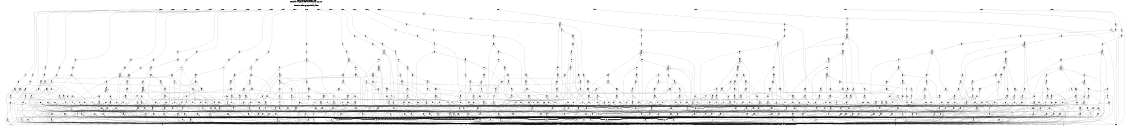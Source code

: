 # Network structure generated by ABC

digraph network {
size = "7.5,10";
center = true;
edge [dir = back];

{
  node [shape = plaintext];
  edge [style = invis];
  LevelTitle1 [label=""];
  LevelTitle2 [label=""];
  Level18 [label = ""];
  Level17 [label = ""];
  Level16 [label = ""];
  Level15 [label = ""];
  Level14 [label = ""];
  Level13 [label = ""];
  Level12 [label = ""];
  Level11 [label = ""];
  Level10 [label = ""];
  Level9 [label = ""];
  Level8 [label = ""];
  Level7 [label = ""];
  Level6 [label = ""];
  Level5 [label = ""];
  Level4 [label = ""];
  Level3 [label = ""];
  Level2 [label = ""];
  Level1 [label = ""];
  Level0 [label = ""];
  LevelTitle1 ->  LevelTitle2 ->  Level18 ->  Level17 ->  Level16 ->  Level15 ->  Level14 ->  Level13 ->  Level12 ->  Level11 ->  Level10 ->  Level9 ->  Level8 ->  Level7 ->  Level6 ->  Level5 ->  Level4 ->  Level3 ->  Level2 ->  Level1 ->  Level0;
}

{
  rank = same;
  LevelTitle1;
  title1 [shape=plaintext,
          fontsize=20,
          fontname = "Times-Roman",
          label="Network structure visualized by ABC\nBenchmark \"s1488.blif\". Time was Thu Oct  8 20:46:06 2020. "
         ];
}

{
  rank = same;
  LevelTitle2;
  title2 [shape=plaintext,
          fontsize=18,
          fontname = "Times-Roman",
          label="The network contains 653 logic nodes and 6 latches.\n"
         ];
}

{
  rank = same;
  Level18;
  Node9 [label = "v13_D_20", shape = invtriangle, color = coral, fillcolor = coral];
  Node10 [label = "v13_D_21", shape = invtriangle, color = coral, fillcolor = coral];
  Node11 [label = "v13_D_16", shape = invtriangle, color = coral, fillcolor = coral];
  Node12 [label = "v13_D_22", shape = invtriangle, color = coral, fillcolor = coral];
  Node13 [label = "v13_D_19", shape = invtriangle, color = coral, fillcolor = coral];
  Node14 [label = "v13_D_18", shape = invtriangle, color = coral, fillcolor = coral];
  Node15 [label = "v13_D_11", shape = invtriangle, color = coral, fillcolor = coral];
  Node16 [label = "v13_D_23", shape = invtriangle, color = coral, fillcolor = coral];
  Node17 [label = "v13_D_6", shape = invtriangle, color = coral, fillcolor = coral];
  Node18 [label = "v13_D_15", shape = invtriangle, color = coral, fillcolor = coral];
  Node19 [label = "v13_D_9", shape = invtriangle, color = coral, fillcolor = coral];
  Node20 [label = "v13_D_10", shape = invtriangle, color = coral, fillcolor = coral];
  Node21 [label = "v13_D_8", shape = invtriangle, color = coral, fillcolor = coral];
  Node22 [label = "v13_D_24", shape = invtriangle, color = coral, fillcolor = coral];
  Node23 [label = "v13_D_14", shape = invtriangle, color = coral, fillcolor = coral];
  Node24 [label = "v13_D_7", shape = invtriangle, color = coral, fillcolor = coral];
  Node25 [label = "v13_D_17", shape = invtriangle, color = coral, fillcolor = coral];
  Node26 [label = "v13_D_12", shape = invtriangle, color = coral, fillcolor = coral];
  Node27 [label = "v13_D_13", shape = invtriangle, color = coral, fillcolor = coral];
  Node29 [label = "v12L_in", shape = box, color = coral, fillcolor = coral];
  Node32 [label = "v11L_in", shape = box, color = coral, fillcolor = coral];
  Node35 [label = "v10L_in", shape = box, color = coral, fillcolor = coral];
  Node38 [label = "v9L_in", shape = box, color = coral, fillcolor = coral];
  Node41 [label = "v8L_in", shape = box, color = coral, fillcolor = coral];
  Node44 [label = "v7L_in", shape = box, color = coral, fillcolor = coral];
}

{
  rank = same;
  Level17;
  Node64 [label = "64\n0 1", shape = ellipse];
}

{
  rank = same;
  Level16;
  Node66 [label = "66\n11 1", shape = ellipse];
  Node207 [label = "207\n0 1", shape = ellipse];
}

{
  rank = same;
  Level15;
  Node63 [label = "63\n0 1", shape = ellipse];
  Node65 [label = "65\n11 1", shape = ellipse];
  Node68 [label = "68\n11 1", shape = ellipse];
  Node204 [label = "204\n0 1", shape = ellipse];
  Node206 [label = "206\n1-- 1\n-1- 1\n--1 1", shape = ellipse];
}

{
  rank = same;
  Level14;
  Node62 [label = "62\n0 1", shape = ellipse];
  Node67 [label = "67\n11 1", shape = ellipse];
  Node69 [label = "69\n11 1", shape = ellipse];
  Node70 [label = "70\n11 1", shape = ellipse];
  Node193 [label = "193\n0 1", shape = ellipse];
  Node202 [label = "202\n0 1", shape = ellipse];
  Node203 [label = "203\n0 1", shape = ellipse];
  Node205 [label = "205\n0 1", shape = ellipse];
  Node694 [label = "694\n11 1", shape = ellipse];
}

{
  rank = same;
  Level13;
  Node60 [label = "60\n0 1", shape = ellipse];
  Node61 [label = "61\n0 1", shape = ellipse];
  Node191 [label = "191\n0 1", shape = ellipse];
  Node192 [label = "192\n1--- 1\n-1-- 1\n--1- 1\n---1 1", shape = ellipse];
  Node195 [label = "195\n0 1", shape = ellipse];
  Node197 [label = "197\n0 1", shape = ellipse];
  Node198 [label = "198\n0 1", shape = ellipse];
  Node199 [label = "199\n0 1", shape = ellipse];
  Node200 [label = "200\n0 1", shape = ellipse];
  Node201 [label = "201\n1- 1\n-1 1", shape = ellipse];
  Node693 [label = "693\n1- 1\n-1 1", shape = ellipse];
}

{
  rank = same;
  Level12;
  Node58 [label = "58\n0 1", shape = ellipse];
  Node59 [label = "59\n0 1", shape = ellipse];
  Node181 [label = "181\n0 1", shape = ellipse];
  Node183 [label = "183\n0 1", shape = ellipse];
  Node185 [label = "185\n0 1", shape = ellipse];
  Node187 [label = "187\n0 1", shape = ellipse];
  Node189 [label = "189\n0 1", shape = ellipse];
  Node190 [label = "190\n1--- 1\n-1-- 1\n--1- 1\n---1 1", shape = ellipse];
  Node194 [label = "194\n1- 1\n-1 1", shape = ellipse];
  Node196 [label = "196\n1-- 1\n-1- 1\n--1 1", shape = ellipse];
  Node684 [label = "684\n11 1", shape = ellipse];
  Node690 [label = "690\n11 1", shape = ellipse];
  Node692 [label = "692\n11 1", shape = ellipse];
}

{
  rank = same;
  Level11;
  Node54 [label = "54\n0 1", shape = ellipse];
  Node55 [label = "55\n0 1", shape = ellipse];
  Node56 [label = "56\n0 1", shape = ellipse];
  Node57 [label = "57\n0 1", shape = ellipse];
  Node177 [label = "177\n0 1", shape = ellipse];
  Node179 [label = "179\n0 1", shape = ellipse];
  Node180 [label = "180\n1-- 1\n-1- 1\n--1 1", shape = ellipse];
  Node182 [label = "182\n1-- 1\n-1- 1\n--1 1", shape = ellipse];
  Node184 [label = "184\n1- 1\n-1 1", shape = ellipse];
  Node186 [label = "186\n1-- 1\n-1- 1\n--1 1", shape = ellipse];
  Node188 [label = "188\n1--- 1\n-1-- 1\n--1- 1\n---1 1", shape = ellipse];
  Node682 [label = "682\n11 1", shape = ellipse];
  Node683 [label = "683\n1-- 1\n-1- 1\n--1 1", shape = ellipse];
  Node686 [label = "686\n11 1", shape = ellipse];
  Node688 [label = "688\n11 1", shape = ellipse];
  Node689 [label = "689\n1- 1\n-1 1", shape = ellipse];
  Node691 [label = "691\n1- 1\n-1 1", shape = ellipse];
}

{
  rank = same;
  Level10;
  Node51 [label = "51\n0 1", shape = ellipse];
  Node52 [label = "52\n0 1", shape = ellipse];
  Node53 [label = "53\n0 1", shape = ellipse];
  Node169 [label = "169\n0 1", shape = ellipse];
  Node171 [label = "171\n0 1", shape = ellipse];
  Node173 [label = "173\n0 1", shape = ellipse];
  Node175 [label = "175\n0 1", shape = ellipse];
  Node176 [label = "176\n1-- 1\n-1- 1\n--1 1", shape = ellipse];
  Node178 [label = "178\n1-- 1\n-1- 1\n--1 1", shape = ellipse];
  Node668 [label = "668\n11 1", shape = ellipse];
  Node670 [label = "670\n11 1", shape = ellipse];
  Node672 [label = "672\n11 1", shape = ellipse];
  Node674 [label = "674\n11 1", shape = ellipse];
  Node676 [label = "676\n11 1", shape = ellipse];
  Node678 [label = "678\n11 1", shape = ellipse];
  Node680 [label = "680\n11 1", shape = ellipse];
  Node681 [label = "681\n1--- 1\n-1-- 1\n--1- 1\n---1 1", shape = ellipse];
  Node685 [label = "685\n1- 1\n-1 1", shape = ellipse];
  Node687 [label = "687\n1--- 1\n-1-- 1\n--1- 1\n---1 1", shape = ellipse];
  Node697 [label = "697\n1-- 1\n-1- 1\n--1 1", shape = ellipse];
}

{
  rank = same;
  Level9;
  Node49 [label = "49\n0 1", shape = ellipse];
  Node50 [label = "50\n0 1", shape = ellipse];
  Node163 [label = "163\n0 1", shape = ellipse];
  Node165 [label = "165\n0 1", shape = ellipse];
  Node167 [label = "167\n0 1", shape = ellipse];
  Node168 [label = "168\n1- 1\n-1 1", shape = ellipse];
  Node170 [label = "170\n111 1", shape = ellipse];
  Node172 [label = "172\n11 1", shape = ellipse];
  Node174 [label = "174\n1- 1\n-1 1", shape = ellipse];
  Node606 [label = "606\n11 1", shape = ellipse];
  Node653 [label = "653\n11 1", shape = ellipse];
  Node655 [label = "655\n11 1", shape = ellipse];
  Node657 [label = "657\n11 1", shape = ellipse];
  Node659 [label = "659\n11 1", shape = ellipse];
  Node661 [label = "661\n11 1", shape = ellipse];
  Node664 [label = "664\n11 1", shape = ellipse];
  Node666 [label = "666\n11 1", shape = ellipse];
  Node667 [label = "667\n1- 1\n-1 1", shape = ellipse];
  Node669 [label = "669\n1- 1\n-1 1", shape = ellipse];
  Node671 [label = "671\n1--- 1\n-1-- 1\n--1- 1\n---1 1", shape = ellipse];
  Node673 [label = "673\n1- 1\n-1 1", shape = ellipse];
  Node675 [label = "675\n1- 1\n-1 1", shape = ellipse];
  Node677 [label = "677\n1--- 1\n-1-- 1\n--1- 1\n---1 1", shape = ellipse];
  Node679 [label = "679\n1--- 1\n-1-- 1\n--1- 1\n---1 1", shape = ellipse];
  Node698 [label = "698\n1-- 1\n-1- 1\n--1 1", shape = ellipse];
}

{
  rank = same;
  Level8;
  Node47 [label = "47\n0 1", shape = ellipse];
  Node48 [label = "48\n0 1", shape = ellipse];
  Node159 [label = "159\n0 1", shape = ellipse];
  Node161 [label = "161\n0 1", shape = ellipse];
  Node162 [label = "162\n111 1", shape = ellipse];
  Node164 [label = "164\n1-- 1\n-1- 1\n--1 1", shape = ellipse];
  Node166 [label = "166\n111 1", shape = ellipse];
  Node602 [label = "602\n11 1", shape = ellipse];
  Node604 [label = "604\n11 1", shape = ellipse];
  Node605 [label = "605\n1-- 1\n-1- 1\n--1 1", shape = ellipse];
  Node608 [label = "608\n11 1", shape = ellipse];
  Node610 [label = "610\n11 1", shape = ellipse];
  Node612 [label = "612\n11 1", shape = ellipse];
  Node614 [label = "614\n11 1", shape = ellipse];
  Node616 [label = "616\n11 1", shape = ellipse];
  Node618 [label = "618\n111 1", shape = ellipse];
  Node620 [label = "620\n11 1", shape = ellipse];
  Node623 [label = "623\n11 1", shape = ellipse];
  Node625 [label = "625\n11 1", shape = ellipse];
  Node627 [label = "627\n11 1", shape = ellipse];
  Node629 [label = "629\n11 1", shape = ellipse];
  Node631 [label = "631\n11 1", shape = ellipse];
  Node633 [label = "633\n11 1", shape = ellipse];
  Node635 [label = "635\n11 1", shape = ellipse];
  Node637 [label = "637\n11 1", shape = ellipse];
  Node639 [label = "639\n11 1", shape = ellipse];
  Node641 [label = "641\n11 1", shape = ellipse];
  Node643 [label = "643\n11 1", shape = ellipse];
  Node645 [label = "645\n11 1", shape = ellipse];
  Node647 [label = "647\n11 1", shape = ellipse];
  Node649 [label = "649\n11 1", shape = ellipse];
  Node651 [label = "651\n11 1", shape = ellipse];
  Node652 [label = "652\n1- 1\n-1 1", shape = ellipse];
  Node654 [label = "654\n1- 1\n-1 1", shape = ellipse];
  Node656 [label = "656\n1-- 1\n-1- 1\n--1 1", shape = ellipse];
  Node658 [label = "658\n1- 1\n-1 1", shape = ellipse];
  Node660 [label = "660\n1- 1\n-1 1", shape = ellipse];
  Node662 [label = "662\n1- 1\n-1 1", shape = ellipse];
  Node663 [label = "663\n1- 1\n-1 1", shape = ellipse];
  Node665 [label = "665\n1- 1\n-1 1", shape = ellipse];
  Node696 [label = "696\n1-- 1\n-1- 1\n--1 1", shape = ellipse];
}

{
  rank = same;
  Level7;
  Node153 [label = "153\n0 1", shape = ellipse];
  Node155 [label = "155\n0 1", shape = ellipse];
  Node157 [label = "157\n0 1", shape = ellipse];
  Node158 [label = "158\n1- 1\n-1 1", shape = ellipse];
  Node160 [label = "160\n1- 1\n-1 1", shape = ellipse];
  Node485 [label = "485\n11 1", shape = ellipse];
  Node577 [label = "577\n11 1", shape = ellipse];
  Node578 [label = "578\n11 1", shape = ellipse];
  Node580 [label = "580\n11 1", shape = ellipse];
  Node582 [label = "582\n11 1", shape = ellipse];
  Node584 [label = "584\n11 1", shape = ellipse];
  Node586 [label = "586\n11 1", shape = ellipse];
  Node588 [label = "588\n11 1", shape = ellipse];
  Node590 [label = "590\n11 1", shape = ellipse];
  Node592 [label = "592\n11 1", shape = ellipse];
  Node594 [label = "594\n111 1", shape = ellipse];
  Node596 [label = "596\n11 1", shape = ellipse];
  Node598 [label = "598\n11 1", shape = ellipse];
  Node600 [label = "600\n11 1", shape = ellipse];
  Node601 [label = "601\n1- 1\n-1 1", shape = ellipse];
  Node603 [label = "603\n1- 1\n-1 1", shape = ellipse];
  Node607 [label = "607\n1- 1\n-1 1", shape = ellipse];
  Node609 [label = "609\n1- 1\n-1 1", shape = ellipse];
  Node611 [label = "611\n1- 1\n-1 1", shape = ellipse];
  Node613 [label = "613\n1- 1\n-1 1", shape = ellipse];
  Node615 [label = "615\n1-- 1\n-1- 1\n--1 1", shape = ellipse];
  Node617 [label = "617\n1- 1\n-1 1", shape = ellipse];
  Node619 [label = "619\n1-- 1\n-1- 1\n--1 1", shape = ellipse];
  Node621 [label = "621\n1- 1\n-1 1", shape = ellipse];
  Node622 [label = "622\n1- 1\n-1 1", shape = ellipse];
  Node624 [label = "624\n1- 1\n-1 1", shape = ellipse];
  Node626 [label = "626\n1- 1\n-1 1", shape = ellipse];
  Node628 [label = "628\n1- 1\n-1 1", shape = ellipse];
  Node630 [label = "630\n1-- 1\n-1- 1\n--1 1", shape = ellipse];
  Node632 [label = "632\n1- 1\n-1 1", shape = ellipse];
  Node634 [label = "634\n1- 1\n-1 1", shape = ellipse];
  Node636 [label = "636\n1-- 1\n-1- 1\n--1 1", shape = ellipse];
  Node638 [label = "638\n1- 1\n-1 1", shape = ellipse];
  Node640 [label = "640\n1- 1\n-1 1", shape = ellipse];
  Node642 [label = "642\n1- 1\n-1 1", shape = ellipse];
  Node644 [label = "644\n1- 1\n-1 1", shape = ellipse];
  Node646 [label = "646\n1- 1\n-1 1", shape = ellipse];
  Node648 [label = "648\n1- 1\n-1 1", shape = ellipse];
  Node650 [label = "650\n1- 1\n-1 1", shape = ellipse];
  Node695 [label = "695\n1-- 1\n-1- 1\n--1 1", shape = ellipse];
}

{
  rank = same;
  Level6;
  Node46 [label = "46\n0 1", shape = ellipse];
  Node147 [label = "147\n0 1", shape = ellipse];
  Node152 [label = "152\n1111 1", shape = ellipse];
  Node154 [label = "154\n1- 1\n-1 1", shape = ellipse];
  Node156 [label = "156\n111 1", shape = ellipse];
  Node464 [label = "464\n11 1", shape = ellipse];
  Node478 [label = "478\n1111 1", shape = ellipse];
  Node480 [label = "480\n11 1", shape = ellipse];
  Node482 [label = "482\n111 1", shape = ellipse];
  Node484 [label = "484\n111 1", shape = ellipse];
  Node487 [label = "487\n11 1", shape = ellipse];
  Node489 [label = "489\n11 1", shape = ellipse];
  Node491 [label = "491\n11 1", shape = ellipse];
  Node493 [label = "493\n111 1", shape = ellipse];
  Node496 [label = "496\n11 1", shape = ellipse];
  Node498 [label = "498\n11 1", shape = ellipse];
  Node500 [label = "500\n111 1", shape = ellipse];
  Node502 [label = "502\n111 1", shape = ellipse];
  Node504 [label = "504\n111 1", shape = ellipse];
  Node506 [label = "506\n11 1", shape = ellipse];
  Node508 [label = "508\n1111 1", shape = ellipse];
  Node510 [label = "510\n11 1", shape = ellipse];
  Node512 [label = "512\n11 1", shape = ellipse];
  Node514 [label = "514\n11 1", shape = ellipse];
  Node516 [label = "516\n111 1", shape = ellipse];
  Node517 [label = "517\n111 1", shape = ellipse];
  Node519 [label = "519\n111 1", shape = ellipse];
  Node521 [label = "521\n111 1", shape = ellipse];
  Node523 [label = "523\n11 1", shape = ellipse];
  Node525 [label = "525\n111 1", shape = ellipse];
  Node527 [label = "527\n111 1", shape = ellipse];
  Node529 [label = "529\n11 1", shape = ellipse];
  Node531 [label = "531\n11 1", shape = ellipse];
  Node533 [label = "533\n11 1", shape = ellipse];
  Node535 [label = "535\n111 1", shape = ellipse];
  Node538 [label = "538\n11 1", shape = ellipse];
  Node540 [label = "540\n11 1", shape = ellipse];
  Node541 [label = "541\n11 1", shape = ellipse];
  Node543 [label = "543\n11 1", shape = ellipse];
  Node545 [label = "545\n11 1", shape = ellipse];
  Node547 [label = "547\n11 1", shape = ellipse];
  Node549 [label = "549\n11 1", shape = ellipse];
  Node551 [label = "551\n11 1", shape = ellipse];
  Node553 [label = "553\n11 1", shape = ellipse];
  Node555 [label = "555\n11 1", shape = ellipse];
  Node557 [label = "557\n11 1", shape = ellipse];
  Node559 [label = "559\n11 1", shape = ellipse];
  Node561 [label = "561\n11 1", shape = ellipse];
  Node563 [label = "563\n11 1", shape = ellipse];
  Node565 [label = "565\n11 1", shape = ellipse];
  Node567 [label = "567\n111 1", shape = ellipse];
  Node569 [label = "569\n11 1", shape = ellipse];
  Node571 [label = "571\n111 1", shape = ellipse];
  Node573 [label = "573\n11 1", shape = ellipse];
  Node575 [label = "575\n11 1", shape = ellipse];
  Node576 [label = "576\n1- 1\n-1 1", shape = ellipse];
  Node579 [label = "579\n1- 1\n-1 1", shape = ellipse];
  Node581 [label = "581\n1- 1\n-1 1", shape = ellipse];
  Node583 [label = "583\n1--- 1\n-1-- 1\n--1- 1\n---1 1", shape = ellipse];
  Node585 [label = "585\n1- 1\n-1 1", shape = ellipse];
  Node587 [label = "587\n1- 1\n-1 1", shape = ellipse];
  Node589 [label = "589\n1- 1\n-1 1", shape = ellipse];
  Node591 [label = "591\n1--- 1\n-1-- 1\n--1- 1\n---1 1", shape = ellipse];
  Node593 [label = "593\n1- 1\n-1 1", shape = ellipse];
  Node595 [label = "595\n1- 1\n-1 1", shape = ellipse];
  Node597 [label = "597\n1- 1\n-1 1", shape = ellipse];
  Node599 [label = "599\n1- 1\n-1 1", shape = ellipse];
}

{
  rank = same;
  Level5;
  Node146 [label = "146\n0 1", shape = ellipse];
  Node149 [label = "149\n0 1", shape = ellipse];
  Node151 [label = "151\n0 1", shape = ellipse];
  Node424 [label = "424\n11 1", shape = ellipse];
  Node426 [label = "426\n11 1", shape = ellipse];
  Node428 [label = "428\n11 1", shape = ellipse];
  Node430 [label = "430\n11 1", shape = ellipse];
  Node433 [label = "433\n11 1", shape = ellipse];
  Node435 [label = "435\n11 1", shape = ellipse];
  Node437 [label = "437\n111 1", shape = ellipse];
  Node439 [label = "439\n11 1", shape = ellipse];
  Node441 [label = "441\n111 1", shape = ellipse];
  Node442 [label = "442\n11 1", shape = ellipse];
  Node443 [label = "443\n111 1", shape = ellipse];
  Node444 [label = "444\n11 1", shape = ellipse];
  Node445 [label = "445\n111 1", shape = ellipse];
  Node447 [label = "447\n11 1", shape = ellipse];
  Node449 [label = "449\n11 1", shape = ellipse];
  Node451 [label = "451\n11 1", shape = ellipse];
  Node453 [label = "453\n11 1", shape = ellipse];
  Node454 [label = "454\n11 1", shape = ellipse];
  Node456 [label = "456\n11 1", shape = ellipse];
  Node458 [label = "458\n11 1", shape = ellipse];
  Node460 [label = "460\n11 1", shape = ellipse];
  Node462 [label = "462\n11 1", shape = ellipse];
  Node463 [label = "463\n1- 1\n-1 1", shape = ellipse];
  Node466 [label = "466\n111 1", shape = ellipse];
  Node468 [label = "468\n111 1", shape = ellipse];
  Node470 [label = "470\n11 1", shape = ellipse];
  Node472 [label = "472\n11 1", shape = ellipse];
  Node474 [label = "474\n11 1", shape = ellipse];
  Node476 [label = "476\n11 1", shape = ellipse];
  Node477 [label = "477\n1- 1\n-1 1", shape = ellipse];
  Node479 [label = "479\n1- 1\n-1 1", shape = ellipse];
  Node481 [label = "481\n1- 1\n-1 1", shape = ellipse];
  Node483 [label = "483\n1- 1\n-1 1", shape = ellipse];
  Node486 [label = "486\n1- 1\n-1 1", shape = ellipse];
  Node488 [label = "488\n1- 1\n-1 1", shape = ellipse];
  Node490 [label = "490\n1- 1\n-1 1", shape = ellipse];
  Node492 [label = "492\n1- 1\n-1 1", shape = ellipse];
  Node494 [label = "494\n1- 1\n-1 1", shape = ellipse];
  Node495 [label = "495\n1- 1\n-1 1", shape = ellipse];
  Node497 [label = "497\n1- 1\n-1 1", shape = ellipse];
  Node499 [label = "499\n1- 1\n-1 1", shape = ellipse];
  Node501 [label = "501\n1- 1\n-1 1", shape = ellipse];
  Node503 [label = "503\n1- 1\n-1 1", shape = ellipse];
  Node505 [label = "505\n1- 1\n-1 1", shape = ellipse];
  Node507 [label = "507\n1- 1\n-1 1", shape = ellipse];
  Node509 [label = "509\n1-- 1\n-1- 1\n--1 1", shape = ellipse];
  Node511 [label = "511\n1- 1\n-1 1", shape = ellipse];
  Node513 [label = "513\n1- 1\n-1 1", shape = ellipse];
  Node515 [label = "515\n1- 1\n-1 1", shape = ellipse];
  Node518 [label = "518\n1- 1\n-1 1", shape = ellipse];
  Node520 [label = "520\n1- 1\n-1 1", shape = ellipse];
  Node522 [label = "522\n1- 1\n-1 1", shape = ellipse];
  Node524 [label = "524\n1- 1\n-1 1", shape = ellipse];
  Node526 [label = "526\n1- 1\n-1 1", shape = ellipse];
  Node528 [label = "528\n1- 1\n-1 1", shape = ellipse];
  Node530 [label = "530\n1- 1\n-1 1", shape = ellipse];
  Node532 [label = "532\n1- 1\n-1 1", shape = ellipse];
  Node534 [label = "534\n1- 1\n-1 1", shape = ellipse];
  Node536 [label = "536\n1- 1\n-1 1", shape = ellipse];
  Node537 [label = "537\n1- 1\n-1 1", shape = ellipse];
  Node539 [label = "539\n1- 1\n-1 1", shape = ellipse];
  Node542 [label = "542\n1- 1\n-1 1", shape = ellipse];
  Node544 [label = "544\n1- 1\n-1 1", shape = ellipse];
  Node546 [label = "546\n1- 1\n-1 1", shape = ellipse];
  Node548 [label = "548\n1- 1\n-1 1", shape = ellipse];
  Node550 [label = "550\n1- 1\n-1 1", shape = ellipse];
  Node552 [label = "552\n1- 1\n-1 1", shape = ellipse];
  Node554 [label = "554\n1- 1\n-1 1", shape = ellipse];
  Node556 [label = "556\n1- 1\n-1 1", shape = ellipse];
  Node558 [label = "558\n1- 1\n-1 1", shape = ellipse];
  Node560 [label = "560\n1- 1\n-1 1", shape = ellipse];
  Node562 [label = "562\n1- 1\n-1 1", shape = ellipse];
  Node564 [label = "564\n1- 1\n-1 1", shape = ellipse];
  Node566 [label = "566\n1- 1\n-1 1", shape = ellipse];
  Node568 [label = "568\n1- 1\n-1 1", shape = ellipse];
  Node570 [label = "570\n1- 1\n-1 1", shape = ellipse];
  Node572 [label = "572\n1- 1\n-1 1", shape = ellipse];
  Node574 [label = "574\n1- 1\n-1 1", shape = ellipse];
}

{
  rank = same;
  Level4;
  Node103 [label = "103\n0 1", shape = ellipse];
  Node141 [label = "141\n0 1", shape = ellipse];
  Node144 [label = "144\n0 1", shape = ellipse];
  Node145 [label = "145\n111 1", shape = ellipse];
  Node148 [label = "148\n1- 1\n-1 1", shape = ellipse];
  Node150 [label = "150\n1111 1", shape = ellipse];
  Node304 [label = "304\n11 1", shape = ellipse];
  Node305 [label = "305\n111 1", shape = ellipse];
  Node306 [label = "306\n1111 1", shape = ellipse];
  Node307 [label = "307\n11 1", shape = ellipse];
  Node308 [label = "308\n111 1", shape = ellipse];
  Node309 [label = "309\n11 1", shape = ellipse];
  Node310 [label = "310\n11 1", shape = ellipse];
  Node311 [label = "311\n1111 1", shape = ellipse];
  Node312 [label = "312\n111 1", shape = ellipse];
  Node313 [label = "313\n111 1", shape = ellipse];
  Node314 [label = "314\n11 1", shape = ellipse];
  Node315 [label = "315\n111 1", shape = ellipse];
  Node318 [label = "318\n11 1", shape = ellipse];
  Node319 [label = "319\n11 1", shape = ellipse];
  Node320 [label = "320\n111 1", shape = ellipse];
  Node321 [label = "321\n111 1", shape = ellipse];
  Node322 [label = "322\n111 1", shape = ellipse];
  Node323 [label = "323\n11 1", shape = ellipse];
  Node324 [label = "324\n11 1", shape = ellipse];
  Node325 [label = "325\n11 1", shape = ellipse];
  Node326 [label = "326\n11 1", shape = ellipse];
  Node327 [label = "327\n11 1", shape = ellipse];
  Node328 [label = "328\n11 1", shape = ellipse];
  Node329 [label = "329\n11 1", shape = ellipse];
  Node330 [label = "330\n111 1", shape = ellipse];
  Node331 [label = "331\n111 1", shape = ellipse];
  Node332 [label = "332\n111 1", shape = ellipse];
  Node334 [label = "334\n111 1", shape = ellipse];
  Node336 [label = "336\n11 1", shape = ellipse];
  Node337 [label = "337\n111 1", shape = ellipse];
  Node338 [label = "338\n111 1", shape = ellipse];
  Node339 [label = "339\n11 1", shape = ellipse];
  Node340 [label = "340\n11 1", shape = ellipse];
  Node341 [label = "341\n111 1", shape = ellipse];
  Node342 [label = "342\n11 1", shape = ellipse];
  Node343 [label = "343\n11 1", shape = ellipse];
  Node344 [label = "344\n11 1", shape = ellipse];
  Node345 [label = "345\n11 1", shape = ellipse];
  Node346 [label = "346\n111 1", shape = ellipse];
  Node348 [label = "348\n1111 1", shape = ellipse];
  Node350 [label = "350\n111 1", shape = ellipse];
  Node351 [label = "351\n11 1", shape = ellipse];
  Node352 [label = "352\n11 1", shape = ellipse];
  Node353 [label = "353\n11 1", shape = ellipse];
  Node354 [label = "354\n11 1", shape = ellipse];
  Node355 [label = "355\n1111 1", shape = ellipse];
  Node356 [label = "356\n111 1", shape = ellipse];
  Node357 [label = "357\n1111 1", shape = ellipse];
  Node358 [label = "358\n11 1", shape = ellipse];
  Node359 [label = "359\n11 1", shape = ellipse];
  Node361 [label = "361\n11 1", shape = ellipse];
  Node362 [label = "362\n111 1", shape = ellipse];
  Node363 [label = "363\n111 1", shape = ellipse];
  Node364 [label = "364\n11 1", shape = ellipse];
  Node365 [label = "365\n11 1", shape = ellipse];
  Node366 [label = "366\n11 1", shape = ellipse];
  Node367 [label = "367\n11 1", shape = ellipse];
  Node368 [label = "368\n111 1", shape = ellipse];
  Node369 [label = "369\n111 1", shape = ellipse];
  Node370 [label = "370\n111 1", shape = ellipse];
  Node371 [label = "371\n111 1", shape = ellipse];
  Node372 [label = "372\n1111 1", shape = ellipse];
  Node373 [label = "373\n111 1", shape = ellipse];
  Node374 [label = "374\n111 1", shape = ellipse];
  Node375 [label = "375\n11 1", shape = ellipse];
  Node376 [label = "376\n111 1", shape = ellipse];
  Node377 [label = "377\n111 1", shape = ellipse];
  Node379 [label = "379\n11 1", shape = ellipse];
  Node380 [label = "380\n11 1", shape = ellipse];
  Node382 [label = "382\n11 1", shape = ellipse];
  Node384 [label = "384\n11 1", shape = ellipse];
  Node386 [label = "386\n11 1", shape = ellipse];
  Node388 [label = "388\n11 1", shape = ellipse];
  Node389 [label = "389\n11 1", shape = ellipse];
  Node390 [label = "390\n111 1", shape = ellipse];
  Node391 [label = "391\n1111 1", shape = ellipse];
  Node392 [label = "392\n1111 1", shape = ellipse];
  Node393 [label = "393\n11 1", shape = ellipse];
  Node394 [label = "394\n111 1", shape = ellipse];
  Node395 [label = "395\n1111 1", shape = ellipse];
  Node396 [label = "396\n11 1", shape = ellipse];
  Node397 [label = "397\n11 1", shape = ellipse];
  Node398 [label = "398\n11 1", shape = ellipse];
  Node399 [label = "399\n111 1", shape = ellipse];
  Node400 [label = "400\n11 1", shape = ellipse];
  Node401 [label = "401\n111 1", shape = ellipse];
  Node402 [label = "402\n111 1", shape = ellipse];
  Node403 [label = "403\n111 1", shape = ellipse];
  Node404 [label = "404\n11 1", shape = ellipse];
  Node406 [label = "406\n11 1", shape = ellipse];
  Node407 [label = "407\n11 1", shape = ellipse];
  Node408 [label = "408\n11 1", shape = ellipse];
  Node409 [label = "409\n11 1", shape = ellipse];
  Node410 [label = "410\n111 1", shape = ellipse];
  Node411 [label = "411\n11 1", shape = ellipse];
  Node413 [label = "413\n11 1", shape = ellipse];
  Node414 [label = "414\n111 1", shape = ellipse];
  Node415 [label = "415\n11 1", shape = ellipse];
  Node416 [label = "416\n11 1", shape = ellipse];
  Node417 [label = "417\n111 1", shape = ellipse];
  Node418 [label = "418\n11 1", shape = ellipse];
  Node419 [label = "419\n11 1", shape = ellipse];
  Node420 [label = "420\n11 1", shape = ellipse];
  Node421 [label = "421\n11 1", shape = ellipse];
  Node422 [label = "422\n111 1", shape = ellipse];
  Node423 [label = "423\n1- 1\n-1 1", shape = ellipse];
  Node425 [label = "425\n1- 1\n-1 1", shape = ellipse];
  Node427 [label = "427\n1- 1\n-1 1", shape = ellipse];
  Node429 [label = "429\n1- 1\n-1 1", shape = ellipse];
  Node432 [label = "432\n1- 1\n-1 1", shape = ellipse];
  Node434 [label = "434\n1- 1\n-1 1", shape = ellipse];
  Node436 [label = "436\n1- 1\n-1 1", shape = ellipse];
  Node438 [label = "438\n1- 1\n-1 1", shape = ellipse];
  Node440 [label = "440\n1- 1\n-1 1", shape = ellipse];
  Node446 [label = "446\n1- 1\n-1 1", shape = ellipse];
  Node448 [label = "448\n1- 1\n-1 1", shape = ellipse];
  Node450 [label = "450\n1- 1\n-1 1", shape = ellipse];
  Node452 [label = "452\n1- 1\n-1 1", shape = ellipse];
  Node455 [label = "455\n1- 1\n-1 1", shape = ellipse];
  Node457 [label = "457\n1- 1\n-1 1", shape = ellipse];
  Node459 [label = "459\n1- 1\n-1 1", shape = ellipse];
  Node461 [label = "461\n1- 1\n-1 1", shape = ellipse];
  Node465 [label = "465\n1- 1\n-1 1", shape = ellipse];
  Node467 [label = "467\n1- 1\n-1 1", shape = ellipse];
  Node469 [label = "469\n1- 1\n-1 1", shape = ellipse];
  Node471 [label = "471\n1- 1\n-1 1", shape = ellipse];
  Node473 [label = "473\n1- 1\n-1 1", shape = ellipse];
  Node475 [label = "475\n1- 1\n-1 1", shape = ellipse];
}

{
  rank = same;
  Level3;
  Node95 [label = "95\n0 1", shape = ellipse];
  Node99 [label = "99\n0 1", shape = ellipse];
  Node101 [label = "101\n0 1", shape = ellipse];
  Node102 [label = "102\n0 1", shape = ellipse];
  Node105 [label = "105\n0 1", shape = ellipse];
  Node107 [label = "107\n0 1", shape = ellipse];
  Node109 [label = "109\n0 1", shape = ellipse];
  Node111 [label = "111\n0 1", shape = ellipse];
  Node113 [label = "113\n0 1", shape = ellipse];
  Node115 [label = "115\n0 1", shape = ellipse];
  Node117 [label = "117\n0 1", shape = ellipse];
  Node119 [label = "119\n0 1", shape = ellipse];
  Node121 [label = "121\n0 1", shape = ellipse];
  Node123 [label = "123\n0 1", shape = ellipse];
  Node125 [label = "125\n0 1", shape = ellipse];
  Node127 [label = "127\n0 1", shape = ellipse];
  Node129 [label = "129\n0 1", shape = ellipse];
  Node131 [label = "131\n0 1", shape = ellipse];
  Node133 [label = "133\n0 1", shape = ellipse];
  Node135 [label = "135\n0 1", shape = ellipse];
  Node137 [label = "137\n0 1", shape = ellipse];
  Node140 [label = "140\n1- 1\n-1 1", shape = ellipse];
  Node143 [label = "143\n0 1", shape = ellipse];
  Node268 [label = "268\n11 1", shape = ellipse];
  Node270 [label = "270\n11 1", shape = ellipse];
  Node271 [label = "271\n11 1", shape = ellipse];
  Node273 [label = "273\n111 1", shape = ellipse];
  Node274 [label = "274\n1111 1", shape = ellipse];
  Node275 [label = "275\n11 1", shape = ellipse];
  Node276 [label = "276\n11 1", shape = ellipse];
  Node277 [label = "277\n11 1", shape = ellipse];
  Node278 [label = "278\n11 1", shape = ellipse];
  Node279 [label = "279\n11 1", shape = ellipse];
  Node280 [label = "280\n11 1", shape = ellipse];
  Node281 [label = "281\n11 1", shape = ellipse];
  Node282 [label = "282\n1111 1", shape = ellipse];
  Node283 [label = "283\n111 1", shape = ellipse];
  Node284 [label = "284\n111 1", shape = ellipse];
  Node285 [label = "285\n11 1", shape = ellipse];
  Node286 [label = "286\n11 1", shape = ellipse];
  Node287 [label = "287\n111 1", shape = ellipse];
  Node288 [label = "288\n1111 1", shape = ellipse];
  Node289 [label = "289\n111 1", shape = ellipse];
  Node290 [label = "290\n11 1", shape = ellipse];
  Node291 [label = "291\n111 1", shape = ellipse];
  Node292 [label = "292\n1111 1", shape = ellipse];
  Node293 [label = "293\n111 1", shape = ellipse];
  Node294 [label = "294\n111 1", shape = ellipse];
  Node295 [label = "295\n11 1", shape = ellipse];
  Node296 [label = "296\n11 1", shape = ellipse];
  Node297 [label = "297\n11 1", shape = ellipse];
  Node298 [label = "298\n11 1", shape = ellipse];
  Node299 [label = "299\n111 1", shape = ellipse];
  Node300 [label = "300\n11 1", shape = ellipse];
  Node301 [label = "301\n111 1", shape = ellipse];
  Node303 [label = "303\n111 1", shape = ellipse];
  Node316 [label = "316\n1- 1\n-1 1", shape = ellipse];
  Node317 [label = "317\n1- 1\n-1 1", shape = ellipse];
  Node333 [label = "333\n1- 1\n-1 1", shape = ellipse];
  Node335 [label = "335\n1- 1\n-1 1", shape = ellipse];
  Node347 [label = "347\n1- 1\n-1 1", shape = ellipse];
  Node349 [label = "349\n1- 1\n-1 1", shape = ellipse];
  Node360 [label = "360\n1- 1\n-1 1", shape = ellipse];
  Node378 [label = "378\n1- 1\n-1 1", shape = ellipse];
  Node381 [label = "381\n1- 1\n-1 1", shape = ellipse];
  Node383 [label = "383\n1- 1\n-1 1", shape = ellipse];
  Node385 [label = "385\n1- 1\n-1 1", shape = ellipse];
  Node387 [label = "387\n1- 1\n-1 1", shape = ellipse];
  Node405 [label = "405\n1- 1\n-1 1", shape = ellipse];
  Node412 [label = "412\n1- 1\n-1 1", shape = ellipse];
  Node431 [label = "431\n1111 1", shape = ellipse];
}

{
  rank = same;
  Level2;
  Node85 [label = "85\n0 1", shape = ellipse];
  Node87 [label = "87\n0 1", shape = ellipse];
  Node89 [label = "89\n0 1", shape = ellipse];
  Node91 [label = "91\n0 1", shape = ellipse];
  Node93 [label = "93\n0 1", shape = ellipse];
  Node94 [label = "94\n0 1", shape = ellipse];
  Node97 [label = "97\n0 1", shape = ellipse];
  Node98 [label = "98\n1- 1\n-1 1", shape = ellipse];
  Node100 [label = "100\n1- 1\n-1 1", shape = ellipse];
  Node104 [label = "104\n1- 1\n-1 1", shape = ellipse];
  Node106 [label = "106\n1- 1\n-1 1", shape = ellipse];
  Node108 [label = "108\n1- 1\n-1 1", shape = ellipse];
  Node110 [label = "110\n1- 1\n-1 1", shape = ellipse];
  Node112 [label = "112\n1- 1\n-1 1", shape = ellipse];
  Node114 [label = "114\n1- 1\n-1 1", shape = ellipse];
  Node116 [label = "116\n1- 1\n-1 1", shape = ellipse];
  Node118 [label = "118\n1- 1\n-1 1", shape = ellipse];
  Node120 [label = "120\n1- 1\n-1 1", shape = ellipse];
  Node122 [label = "122\n1- 1\n-1 1", shape = ellipse];
  Node124 [label = "124\n1- 1\n-1 1", shape = ellipse];
  Node126 [label = "126\n1- 1\n-1 1", shape = ellipse];
  Node128 [label = "128\n1- 1\n-1 1", shape = ellipse];
  Node130 [label = "130\n1- 1\n-1 1", shape = ellipse];
  Node132 [label = "132\n1- 1\n-1 1", shape = ellipse];
  Node134 [label = "134\n1- 1\n-1 1", shape = ellipse];
  Node136 [label = "136\n1- 1\n-1 1", shape = ellipse];
  Node139 [label = "139\n0 1", shape = ellipse];
  Node142 [label = "142\n11 1", shape = ellipse];
  Node217 [label = "217\n11 1", shape = ellipse];
  Node218 [label = "218\n111 1", shape = ellipse];
  Node219 [label = "219\n111 1", shape = ellipse];
  Node220 [label = "220\n1111 1", shape = ellipse];
  Node221 [label = "221\n11 1", shape = ellipse];
  Node222 [label = "222\n111 1", shape = ellipse];
  Node223 [label = "223\n111 1", shape = ellipse];
  Node224 [label = "224\n1111 1", shape = ellipse];
  Node225 [label = "225\n111 1", shape = ellipse];
  Node226 [label = "226\n11 1", shape = ellipse];
  Node227 [label = "227\n11 1", shape = ellipse];
  Node228 [label = "228\n111 1", shape = ellipse];
  Node229 [label = "229\n111 1", shape = ellipse];
  Node230 [label = "230\n11 1", shape = ellipse];
  Node231 [label = "231\n111 1", shape = ellipse];
  Node232 [label = "232\n111 1", shape = ellipse];
  Node233 [label = "233\n11 1", shape = ellipse];
  Node234 [label = "234\n111 1", shape = ellipse];
  Node235 [label = "235\n11 1", shape = ellipse];
  Node236 [label = "236\n111 1", shape = ellipse];
  Node237 [label = "237\n11 1", shape = ellipse];
  Node238 [label = "238\n11 1", shape = ellipse];
  Node239 [label = "239\n111 1", shape = ellipse];
  Node240 [label = "240\n11 1", shape = ellipse];
  Node241 [label = "241\n11 1", shape = ellipse];
  Node242 [label = "242\n11 1", shape = ellipse];
  Node243 [label = "243\n11 1", shape = ellipse];
  Node244 [label = "244\n11 1", shape = ellipse];
  Node245 [label = "245\n11 1", shape = ellipse];
  Node246 [label = "246\n11 1", shape = ellipse];
  Node247 [label = "247\n11 1", shape = ellipse];
  Node248 [label = "248\n11 1", shape = ellipse];
  Node249 [label = "249\n11 1", shape = ellipse];
  Node250 [label = "250\n1111 1", shape = ellipse];
  Node251 [label = "251\n1111 1", shape = ellipse];
  Node252 [label = "252\n111 1", shape = ellipse];
  Node253 [label = "253\n1111 1", shape = ellipse];
  Node254 [label = "254\n111 1", shape = ellipse];
  Node255 [label = "255\n111 1", shape = ellipse];
  Node256 [label = "256\n111 1", shape = ellipse];
  Node257 [label = "257\n11 1", shape = ellipse];
  Node258 [label = "258\n11 1", shape = ellipse];
  Node259 [label = "259\n1111 1", shape = ellipse];
  Node260 [label = "260\n11 1", shape = ellipse];
  Node262 [label = "262\n111 1", shape = ellipse];
  Node263 [label = "263\n111 1", shape = ellipse];
  Node264 [label = "264\n11 1", shape = ellipse];
  Node265 [label = "265\n11 1", shape = ellipse];
  Node267 [label = "267\n11 1", shape = ellipse];
  Node269 [label = "269\n1- 1\n-1 1", shape = ellipse];
  Node272 [label = "272\n1- 1\n-1 1", shape = ellipse];
  Node302 [label = "302\n1- 1\n-1 1", shape = ellipse];
}

{
  rank = same;
  Level1;
  Node71 [label = "71\n0 1", shape = ellipse];
  Node72 [label = "72\n0 1", shape = ellipse];
  Node73 [label = "73\n0 1", shape = ellipse];
  Node74 [label = "74\n0 1", shape = ellipse];
  Node75 [label = "75\n0 1", shape = ellipse];
  Node76 [label = "76\n0 1", shape = ellipse];
  Node77 [label = "77\n0 1", shape = ellipse];
  Node78 [label = "78\n0 1", shape = ellipse];
  Node79 [label = "79\n0 1", shape = ellipse];
  Node80 [label = "80\n0 1", shape = ellipse];
  Node81 [label = "81\n0 1", shape = ellipse];
  Node82 [label = "82\n0 1", shape = ellipse];
  Node83 [label = "83\n0 1", shape = ellipse];
  Node84 [label = "84\n1- 1\n-1 1", shape = ellipse];
  Node86 [label = "86\n0 1", shape = ellipse];
  Node88 [label = "88\n1- 1\n-1 1", shape = ellipse];
  Node90 [label = "90\n0 1", shape = ellipse];
  Node92 [label = "92\n1- 1\n-1 1", shape = ellipse];
  Node96 [label = "96\n1- 1\n-1 1", shape = ellipse];
  Node138 [label = "138\n0 1", shape = ellipse];
  Node208 [label = "208\n11 1", shape = ellipse];
  Node209 [label = "209\n11 1", shape = ellipse];
  Node210 [label = "210\n111 1", shape = ellipse];
  Node211 [label = "211\n11 1", shape = ellipse];
  Node212 [label = "212\n11 1", shape = ellipse];
  Node213 [label = "213\n11 1", shape = ellipse];
  Node214 [label = "214\n11 1", shape = ellipse];
  Node215 [label = "215\n11 1", shape = ellipse];
  Node216 [label = "216\n11 1", shape = ellipse];
  Node261 [label = "261\n1- 1\n-1 1", shape = ellipse];
  Node266 [label = "266\n1- 1\n-1 1", shape = ellipse];
}

{
  rank = same;
  Level0;
  Node1 [label = "CLR", shape = triangle, color = coral, fillcolor = coral];
  Node2 [label = "v6", shape = triangle, color = coral, fillcolor = coral];
  Node3 [label = "v5", shape = triangle, color = coral, fillcolor = coral];
  Node4 [label = "v4", shape = triangle, color = coral, fillcolor = coral];
  Node5 [label = "v3", shape = triangle, color = coral, fillcolor = coral];
  Node6 [label = "v2", shape = triangle, color = coral, fillcolor = coral];
  Node7 [label = "v1", shape = triangle, color = coral, fillcolor = coral];
  Node8 [label = "v0", shape = triangle, color = coral, fillcolor = coral];
  Node30 [label = "v12L", shape = box, color = coral, fillcolor = coral];
  Node33 [label = "v11L", shape = box, color = coral, fillcolor = coral];
  Node36 [label = "v10L", shape = box, color = coral, fillcolor = coral];
  Node39 [label = "v9L", shape = box, color = coral, fillcolor = coral];
  Node42 [label = "v8L", shape = box, color = coral, fillcolor = coral];
  Node45 [label = "v7L", shape = box, color = coral, fillcolor = coral];
}

title1 -> title2 [style = invis];
title2 -> Node9 [style = invis];
title2 -> Node10 [style = invis];
title2 -> Node11 [style = invis];
title2 -> Node12 [style = invis];
title2 -> Node13 [style = invis];
title2 -> Node14 [style = invis];
title2 -> Node15 [style = invis];
title2 -> Node16 [style = invis];
title2 -> Node17 [style = invis];
title2 -> Node18 [style = invis];
title2 -> Node19 [style = invis];
title2 -> Node20 [style = invis];
title2 -> Node21 [style = invis];
title2 -> Node22 [style = invis];
title2 -> Node23 [style = invis];
title2 -> Node24 [style = invis];
title2 -> Node25 [style = invis];
title2 -> Node26 [style = invis];
title2 -> Node27 [style = invis];
title2 -> Node29 [style = invis];
title2 -> Node32 [style = invis];
title2 -> Node35 [style = invis];
title2 -> Node38 [style = invis];
title2 -> Node41 [style = invis];
title2 -> Node44 [style = invis];
Node9 -> Node10 [style = invis];
Node10 -> Node11 [style = invis];
Node11 -> Node12 [style = invis];
Node12 -> Node13 [style = invis];
Node13 -> Node14 [style = invis];
Node14 -> Node15 [style = invis];
Node15 -> Node16 [style = invis];
Node16 -> Node17 [style = invis];
Node17 -> Node18 [style = invis];
Node18 -> Node19 [style = invis];
Node19 -> Node20 [style = invis];
Node20 -> Node21 [style = invis];
Node21 -> Node22 [style = invis];
Node22 -> Node23 [style = invis];
Node23 -> Node24 [style = invis];
Node24 -> Node25 [style = invis];
Node25 -> Node26 [style = invis];
Node26 -> Node27 [style = invis];
Node9 -> Node46 [style = solid];
Node10 -> Node47 [style = solid];
Node11 -> Node48 [style = solid];
Node12 -> Node49 [style = solid];
Node13 -> Node50 [style = solid];
Node14 -> Node51 [style = solid];
Node15 -> Node52 [style = solid];
Node16 -> Node53 [style = solid];
Node17 -> Node54 [style = solid];
Node18 -> Node55 [style = solid];
Node19 -> Node56 [style = solid];
Node20 -> Node57 [style = solid];
Node21 -> Node58 [style = solid];
Node22 -> Node59 [style = solid];
Node23 -> Node60 [style = solid];
Node24 -> Node61 [style = solid];
Node25 -> Node62 [style = solid];
Node26 -> Node63 [style = solid];
Node27 -> Node64 [style = solid];
Node29 -> Node65 [style = solid];
Node32 -> Node66 [style = solid];
Node35 -> Node67 [style = solid];
Node38 -> Node68 [style = solid];
Node41 -> Node69 [style = solid];
Node44 -> Node70 [style = solid];
Node46 -> Node151 [style = solid];
Node47 -> Node153 [style = solid];
Node48 -> Node157 [style = solid];
Node49 -> Node159 [style = solid];
Node50 -> Node161 [style = solid];
Node51 -> Node163 [style = solid];
Node52 -> Node165 [style = solid];
Node53 -> Node167 [style = solid];
Node54 -> Node169 [style = solid];
Node55 -> Node171 [style = solid];
Node56 -> Node173 [style = solid];
Node57 -> Node175 [style = solid];
Node58 -> Node177 [style = solid];
Node59 -> Node179 [style = solid];
Node60 -> Node181 [style = solid];
Node61 -> Node185 [style = solid];
Node62 -> Node195 [style = solid];
Node63 -> Node202 [style = solid];
Node64 -> Node207 [style = solid];
Node65 -> Node203 [style = solid];
Node65 -> Node1 [style = solid];
Node66 -> Node204 [style = solid];
Node66 -> Node1 [style = solid];
Node67 -> Node199 [style = solid];
Node67 -> Node1 [style = solid];
Node68 -> Node205 [style = solid];
Node68 -> Node1 [style = solid];
Node69 -> Node200 [style = solid];
Node69 -> Node1 [style = solid];
Node70 -> Node198 [style = solid];
Node70 -> Node1 [style = solid];
Node71 -> Node8 [style = solid];
Node72 -> Node7 [style = solid];
Node73 -> Node6 [style = solid];
Node74 -> Node5 [style = solid];
Node75 -> Node4 [style = solid];
Node76 -> Node3 [style = solid];
Node77 -> Node2 [style = solid];
Node78 -> Node45 [style = solid];
Node79 -> Node42 [style = solid];
Node80 -> Node39 [style = solid];
Node81 -> Node36 [style = solid];
Node82 -> Node33 [style = solid];
Node83 -> Node30 [style = solid];
Node84 -> Node3 [style = solid];
Node84 -> Node4 [style = solid];
Node85 -> Node84 [style = solid];
Node86 -> Node39 [style = solid];
Node87 -> Node86 [style = solid];
Node88 -> Node39 [style = solid];
Node88 -> Node36 [style = solid];
Node89 -> Node88 [style = solid];
Node90 -> Node6 [style = solid];
Node91 -> Node90 [style = solid];
Node92 -> Node36 [style = solid];
Node92 -> Node33 [style = solid];
Node93 -> Node92 [style = solid];
Node94 -> Node81 [style = solid];
Node95 -> Node94 [style = solid];
Node96 -> Node39 [style = solid];
Node96 -> Node30 [style = solid];
Node97 -> Node96 [style = solid];
Node98 -> Node73 [style = solid];
Node98 -> Node30 [style = solid];
Node99 -> Node98 [style = solid];
Node100 -> Node75 [style = solid];
Node100 -> Node76 [style = solid];
Node101 -> Node100 [style = solid];
Node102 -> Node100 [style = solid];
Node103 -> Node102 [style = solid];
Node104 -> Node74 [style = solid];
Node104 -> Node77 [style = solid];
Node105 -> Node104 [style = solid];
Node106 -> Node7 [style = solid];
Node106 -> Node77 [style = solid];
Node107 -> Node106 [style = solid];
Node108 -> Node78 [style = solid];
Node108 -> Node36 [style = solid];
Node109 -> Node108 [style = solid];
Node110 -> Node79 [style = solid];
Node110 -> Node36 [style = solid];
Node111 -> Node110 [style = solid];
Node112 -> Node79 [style = solid];
Node112 -> Node33 [style = solid];
Node113 -> Node112 [style = solid];
Node114 -> Node79 [style = solid];
Node114 -> Node80 [style = solid];
Node115 -> Node114 [style = solid];
Node116 -> Node80 [style = solid];
Node116 -> Node6 [style = solid];
Node117 -> Node116 [style = solid];
Node118 -> Node8 [style = solid];
Node118 -> Node81 [style = solid];
Node119 -> Node118 [style = solid];
Node120 -> Node81 [style = solid];
Node120 -> Node39 [style = solid];
Node121 -> Node120 [style = solid];
Node122 -> Node81 [style = solid];
Node122 -> Node30 [style = solid];
Node123 -> Node122 [style = solid];
Node124 -> Node73 [style = solid];
Node124 -> Node81 [style = solid];
Node125 -> Node124 [style = solid];
Node126 -> Node8 [style = solid];
Node126 -> Node82 [style = solid];
Node127 -> Node126 [style = solid];
Node128 -> Node81 [style = solid];
Node128 -> Node82 [style = solid];
Node129 -> Node128 [style = solid];
Node130 -> Node82 [style = solid];
Node130 -> Node30 [style = solid];
Node131 -> Node130 [style = solid];
Node132 -> Node82 [style = solid];
Node132 -> Node83 [style = solid];
Node133 -> Node132 [style = solid];
Node134 -> Node81 [style = solid];
Node134 -> Node83 [style = solid];
Node135 -> Node134 [style = solid];
Node136 -> Node39 [style = solid];
Node136 -> Node83 [style = solid];
Node137 -> Node136 [style = solid];
Node138 -> Node33 [style = solid];
Node139 -> Node138 [style = solid];
Node140 -> Node122 [style = solid];
Node140 -> Node33 [style = solid];
Node141 -> Node140 [style = solid];
Node142 -> Node42 [style = solid];
Node142 -> Node92 [style = solid];
Node143 -> Node142 [style = solid];
Node144 -> Node143 [style = solid];
Node145 -> Node5 [style = solid];
Node145 -> Node30 [style = solid];
Node145 -> Node316 [style = solid];
Node146 -> Node145 [style = solid];
Node147 -> Node146 [style = solid];
Node148 -> Node119 [style = solid];
Node148 -> Node82 [style = solid];
Node149 -> Node148 [style = solid];
Node150 -> Node133 [style = solid];
Node150 -> Node115 [style = solid];
Node150 -> Node106 [style = solid];
Node150 -> Node218 [style = solid];
Node151 -> Node150 [style = solid];
Node152 -> Node494 [style = solid];
Node152 -> Node78 [style = solid];
Node152 -> Node81 [style = solid];
Node152 -> Node83 [style = solid];
Node153 -> Node152 [style = solid];
Node154 -> Node149 [style = solid];
Node154 -> Node39 [style = solid];
Node155 -> Node154 [style = solid];
Node156 -> Node536 [style = solid];
Node156 -> Node42 [style = solid];
Node156 -> Node36 [style = solid];
Node157 -> Node156 [style = solid];
Node158 -> Node443 [style = solid];
Node158 -> Node493 [style = solid];
Node159 -> Node158 [style = solid];
Node160 -> Node399 [style = solid];
Node160 -> Node508 [style = solid];
Node161 -> Node160 [style = solid];
Node162 -> Node611 [style = solid];
Node162 -> Node78 [style = solid];
Node162 -> Node83 [style = solid];
Node163 -> Node162 [style = solid];
Node164 -> Node377 [style = solid];
Node164 -> Node388 [style = solid];
Node164 -> Node592 [style = solid];
Node165 -> Node164 [style = solid];
Node166 -> Node621 [style = solid];
Node166 -> Node78 [style = solid];
Node166 -> Node79 [style = solid];
Node167 -> Node166 [style = solid];
Node168 -> Node608 [style = solid];
Node168 -> Node584 [style = solid];
Node169 -> Node168 [style = solid];
Node170 -> Node78 [style = solid];
Node170 -> Node83 [style = solid];
Node170 -> Node618 [style = solid];
Node171 -> Node170 [style = solid];
Node172 -> Node662 [style = solid];
Node172 -> Node83 [style = solid];
Node173 -> Node172 [style = solid];
Node174 -> Node651 [style = solid];
Node174 -> Node620 [style = solid];
Node175 -> Node174 [style = solid];
Node176 -> Node474 [style = solid];
Node176 -> Node596 [style = solid];
Node176 -> Node657 [style = solid];
Node177 -> Node176 [style = solid];
Node178 -> Node521 [style = solid];
Node178 -> Node645 [style = solid];
Node178 -> Node664 [style = solid];
Node179 -> Node178 [style = solid];
Node180 -> Node672 [style = solid];
Node180 -> Node389 [style = solid];
Node180 -> Node441 [style = solid];
Node181 -> Node180 [style = solid];
Node182 -> Node602 [style = solid];
Node182 -> Node674 [style = solid];
Node182 -> Node571 [style = solid];
Node183 -> Node182 [style = solid];
Node184 -> Node647 [style = solid];
Node184 -> Node676 [style = solid];
Node185 -> Node184 [style = solid];
Node186 -> Node506 [style = solid];
Node186 -> Node431 [style = solid];
Node186 -> Node678 [style = solid];
Node187 -> Node186 [style = solid];
Node188 -> Node472 [style = solid];
Node188 -> Node680 [style = solid];
Node188 -> Node643 [style = solid];
Node188 -> Node666 [style = solid];
Node189 -> Node188 [style = solid];
Node190 -> Node301 [style = solid];
Node190 -> Node523 [style = solid];
Node190 -> Node682 [style = solid];
Node190 -> Node623 [style = solid];
Node191 -> Node190 [style = solid];
Node192 -> Node684 [style = solid];
Node192 -> Node531 [style = solid];
Node192 -> Node538 [style = solid];
Node192 -> Node504 [style = solid];
Node193 -> Node192 [style = solid];
Node194 -> Node390 [style = solid];
Node194 -> Node686 [style = solid];
Node195 -> Node194 [style = solid];
Node196 -> Node559 [style = solid];
Node196 -> Node659 [style = solid];
Node196 -> Node688 [style = solid];
Node197 -> Node196 [style = solid];
Node198 -> Node183 [style = solid];
Node199 -> Node187 [style = solid];
Node200 -> Node189 [style = solid];
Node201 -> Node690 [style = solid];
Node201 -> Node649 [style = solid];
Node202 -> Node201 [style = solid];
Node203 -> Node191 [style = solid];
Node204 -> Node193 [style = solid];
Node205 -> Node197 [style = solid];
Node206 -> Node655 [style = solid];
Node206 -> Node694 [style = solid];
Node206 -> Node639 [style = solid];
Node207 -> Node206 [style = solid];
Node208 -> Node39 [style = solid];
Node208 -> Node36 [style = solid];
Node209 -> Node39 [style = solid];
Node209 -> Node36 [style = solid];
Node210 -> Node42 [style = solid];
Node210 -> Node39 [style = solid];
Node210 -> Node36 [style = solid];
Node211 -> Node42 [style = solid];
Node211 -> Node33 [style = solid];
Node212 -> Node8 [style = solid];
Node212 -> Node33 [style = solid];
Node213 -> Node8 [style = solid];
Node213 -> Node33 [style = solid];
Node214 -> Node6 [style = solid];
Node214 -> Node33 [style = solid];
Node215 -> Node39 [style = solid];
Node215 -> Node33 [style = solid];
Node216 -> Node7 [style = solid];
Node216 -> Node30 [style = solid];
Node217 -> Node74 [style = solid];
Node217 -> Node77 [style = solid];
Node218 -> Node5 [style = solid];
Node218 -> Node78 [style = solid];
Node218 -> Node36 [style = solid];
Node219 -> Node8 [style = solid];
Node219 -> Node79 [style = solid];
Node219 -> Node33 [style = solid];
Node220 -> Node77 [style = solid];
Node220 -> Node78 [style = solid];
Node220 -> Node79 [style = solid];
Node220 -> Node30 [style = solid];
Node221 -> Node79 [style = solid];
Node221 -> Node33 [style = solid];
Node222 -> Node79 [style = solid];
Node222 -> Node39 [style = solid];
Node222 -> Node30 [style = solid];
Node223 -> Node79 [style = solid];
Node223 -> Node39 [style = solid];
Node223 -> Node36 [style = solid];
Node224 -> Node7 [style = solid];
Node224 -> Node2 [style = solid];
Node224 -> Node78 [style = solid];
Node224 -> Node79 [style = solid];
Node225 -> Node73 [style = solid];
Node225 -> Node42 [style = solid];
Node225 -> Node80 [style = solid];
Node226 -> Node80 [style = solid];
Node226 -> Node33 [style = solid];
Node227 -> Node74 [style = solid];
Node227 -> Node80 [style = solid];
Node228 -> Node78 [style = solid];
Node228 -> Node79 [style = solid];
Node228 -> Node80 [style = solid];
Node229 -> Node45 [style = solid];
Node229 -> Node42 [style = solid];
Node229 -> Node80 [style = solid];
Node230 -> Node79 [style = solid];
Node230 -> Node81 [style = solid];
Node231 -> Node7 [style = solid];
Node231 -> Node81 [style = solid];
Node231 -> Node30 [style = solid];
Node232 -> Node79 [style = solid];
Node232 -> Node81 [style = solid];
Node232 -> Node33 [style = solid];
Node233 -> Node81 [style = solid];
Node233 -> Node30 [style = solid];
Node234 -> Node72 [style = solid];
Node234 -> Node39 [style = solid];
Node234 -> Node81 [style = solid];
Node235 -> Node79 [style = solid];
Node235 -> Node81 [style = solid];
Node236 -> Node42 [style = solid];
Node236 -> Node33 [style = solid];
Node236 -> Node88 [style = solid];
Node237 -> Node36 [style = solid];
Node237 -> Node82 [style = solid];
Node238 -> Node2 [style = solid];
Node238 -> Node82 [style = solid];
Node239 -> Node78 [style = solid];
Node239 -> Node39 [style = solid];
Node239 -> Node82 [style = solid];
Node240 -> Node80 [style = solid];
Node240 -> Node82 [style = solid];
Node241 -> Node79 [style = solid];
Node241 -> Node82 [style = solid];
Node242 -> Node36 [style = solid];
Node242 -> Node82 [style = solid];
Node243 -> Node39 [style = solid];
Node243 -> Node82 [style = solid];
Node244 -> Node36 [style = solid];
Node244 -> Node82 [style = solid];
Node245 -> Node36 [style = solid];
Node245 -> Node82 [style = solid];
Node246 -> Node36 [style = solid];
Node246 -> Node82 [style = solid];
Node247 -> Node92 [style = solid];
Node247 -> Node30 [style = solid];
Node248 -> Node78 [style = solid];
Node248 -> Node83 [style = solid];
Node249 -> Node42 [style = solid];
Node249 -> Node83 [style = solid];
Node250 -> Node78 [style = solid];
Node250 -> Node39 [style = solid];
Node250 -> Node81 [style = solid];
Node250 -> Node83 [style = solid];
Node251 -> Node79 [style = solid];
Node251 -> Node39 [style = solid];
Node251 -> Node82 [style = solid];
Node251 -> Node83 [style = solid];
Node252 -> Node79 [style = solid];
Node252 -> Node82 [style = solid];
Node252 -> Node83 [style = solid];
Node253 -> Node79 [style = solid];
Node253 -> Node39 [style = solid];
Node253 -> Node81 [style = solid];
Node253 -> Node83 [style = solid];
Node254 -> Node76 [style = solid];
Node254 -> Node82 [style = solid];
Node254 -> Node83 [style = solid];
Node255 -> Node79 [style = solid];
Node255 -> Node82 [style = solid];
Node255 -> Node83 [style = solid];
Node256 -> Node5 [style = solid];
Node256 -> Node81 [style = solid];
Node256 -> Node83 [style = solid];
Node257 -> Node81 [style = solid];
Node257 -> Node83 [style = solid];
Node258 -> Node88 [style = solid];
Node258 -> Node83 [style = solid];
Node259 -> Node79 [style = solid];
Node259 -> Node39 [style = solid];
Node259 -> Node82 [style = solid];
Node259 -> Node83 [style = solid];
Node260 -> Node82 [style = solid];
Node260 -> Node83 [style = solid];
Node261 -> Node6 [style = solid];
Node261 -> Node45 [style = solid];
Node262 -> Node261 [style = solid];
Node262 -> Node83 [style = solid];
Node262 -> Node88 [style = solid];
Node263 -> Node77 [style = solid];
Node263 -> Node82 [style = solid];
Node263 -> Node83 [style = solid];
Node264 -> Node83 [style = solid];
Node264 -> Node92 [style = solid];
Node265 -> Node45 [style = solid];
Node265 -> Node83 [style = solid];
Node266 -> Node8 [style = solid];
Node266 -> Node30 [style = solid];
Node267 -> Node266 [style = solid];
Node267 -> Node33 [style = solid];
Node268 -> Node98 [style = solid];
Node268 -> Node82 [style = solid];
Node269 -> Node76 [style = solid];
Node269 -> Node4 [style = solid];
Node270 -> Node81 [style = solid];
Node270 -> Node269 [style = solid];
Node271 -> Node104 [style = solid];
Node271 -> Node82 [style = solid];
Node272 -> Node77 [style = solid];
Node272 -> Node36 [style = solid];
Node273 -> Node272 [style = solid];
Node273 -> Node82 [style = solid];
Node273 -> Node83 [style = solid];
Node274 -> Node108 [style = solid];
Node274 -> Node76 [style = solid];
Node274 -> Node39 [style = solid];
Node274 -> Node83 [style = solid];
Node275 -> Node114 [style = solid];
Node275 -> Node81 [style = solid];
Node276 -> Node33 [style = solid];
Node276 -> Node116 [style = solid];
Node277 -> Node120 [style = solid];
Node277 -> Node33 [style = solid];
Node278 -> Node42 [style = solid];
Node278 -> Node122 [style = solid];
Node279 -> Node33 [style = solid];
Node279 -> Node122 [style = solid];
Node280 -> Node124 [style = solid];
Node280 -> Node82 [style = solid];
Node281 -> Node33 [style = solid];
Node281 -> Node124 [style = solid];
Node282 -> Node77 [style = solid];
Node282 -> Node79 [style = solid];
Node282 -> Node30 [style = solid];
Node282 -> Node89 [style = solid];
Node283 -> Node42 [style = solid];
Node283 -> Node83 [style = solid];
Node283 -> Node89 [style = solid];
Node284 -> Node39 [style = solid];
Node284 -> Node30 [style = solid];
Node284 -> Node128 [style = solid];
Node285 -> Node42 [style = solid];
Node285 -> Node91 [style = solid];
Node286 -> Node39 [style = solid];
Node286 -> Node130 [style = solid];
Node287 -> Node2 [style = solid];
Node287 -> Node30 [style = solid];
Node287 -> Node93 [style = solid];
Node288 -> Node39 [style = solid];
Node288 -> Node83 [style = solid];
Node288 -> Node93 [style = solid];
Node288 -> Node224 [style = solid];
Node289 -> Node79 [style = solid];
Node289 -> Node80 [style = solid];
Node289 -> Node93 [style = solid];
Node290 -> Node39 [style = solid];
Node290 -> Node93 [style = solid];
Node291 -> Node5 [style = solid];
Node291 -> Node83 [style = solid];
Node291 -> Node93 [style = solid];
Node292 -> Node77 [style = solid];
Node292 -> Node39 [style = solid];
Node292 -> Node83 [style = solid];
Node292 -> Node93 [style = solid];
Node293 -> Node39 [style = solid];
Node293 -> Node30 [style = solid];
Node293 -> Node93 [style = solid];
Node294 -> Node78 [style = solid];
Node294 -> Node79 [style = solid];
Node294 -> Node93 [style = solid];
Node295 -> Node132 [style = solid];
Node295 -> Node80 [style = solid];
Node296 -> Node89 [style = solid];
Node296 -> Node132 [style = solid];
Node297 -> Node134 [style = solid];
Node297 -> Node80 [style = solid];
Node298 -> Node136 [style = solid];
Node298 -> Node81 [style = solid];
Node299 -> Node79 [style = solid];
Node299 -> Node36 [style = solid];
Node299 -> Node97 [style = solid];
Node300 -> Node82 [style = solid];
Node300 -> Node97 [style = solid];
Node301 -> Node42 [style = solid];
Node301 -> Node36 [style = solid];
Node301 -> Node97 [style = solid];
Node302 -> Node39 [style = solid];
Node302 -> Node216 [style = solid];
Node303 -> Node302 [style = solid];
Node303 -> Node42 [style = solid];
Node303 -> Node33 [style = solid];
Node304 -> Node99 [style = solid];
Node304 -> Node88 [style = solid];
Node305 -> Node42 [style = solid];
Node305 -> Node33 [style = solid];
Node305 -> Node101 [style = solid];
Node306 -> Node79 [style = solid];
Node306 -> Node80 [style = solid];
Node306 -> Node82 [style = solid];
Node306 -> Node101 [style = solid];
Node307 -> Node81 [style = solid];
Node307 -> Node101 [style = solid];
Node308 -> Node42 [style = solid];
Node308 -> Node83 [style = solid];
Node308 -> Node101 [style = solid];
Node309 -> Node39 [style = solid];
Node309 -> Node101 [style = solid];
Node310 -> Node97 [style = solid];
Node310 -> Node101 [style = solid];
Node311 -> Node79 [style = solid];
Node311 -> Node80 [style = solid];
Node311 -> Node93 [style = solid];
Node311 -> Node101 [style = solid];
Node312 -> Node82 [style = solid];
Node312 -> Node97 [style = solid];
Node312 -> Node101 [style = solid];
Node313 -> Node83 [style = solid];
Node313 -> Node89 [style = solid];
Node313 -> Node101 [style = solid];
Node314 -> Node112 [style = solid];
Node314 -> Node101 [style = solid];
Node315 -> Node83 [style = solid];
Node315 -> Node105 [style = solid];
Node315 -> Node239 [style = solid];
Node316 -> Node106 [style = solid];
Node316 -> Node71 [style = solid];
Node317 -> Node217 [style = solid];
Node317 -> Node33 [style = solid];
Node318 -> Node317 [style = solid];
Node318 -> Node81 [style = solid];
Node319 -> Node83 [style = solid];
Node319 -> Node109 [style = solid];
Node320 -> Node39 [style = solid];
Node320 -> Node33 [style = solid];
Node320 -> Node111 [style = solid];
Node321 -> Node73 [style = solid];
Node321 -> Node45 [style = solid];
Node321 -> Node111 [style = solid];
Node322 -> Node73 [style = solid];
Node322 -> Node83 [style = solid];
Node322 -> Node113 [style = solid];
Node323 -> Node30 [style = solid];
Node323 -> Node113 [style = solid];
Node324 -> Node83 [style = solid];
Node324 -> Node113 [style = solid];
Node325 -> Node96 [style = solid];
Node325 -> Node113 [style = solid];
Node326 -> Node6 [style = solid];
Node326 -> Node115 [style = solid];
Node327 -> Node83 [style = solid];
Node327 -> Node115 [style = solid];
Node328 -> Node33 [style = solid];
Node328 -> Node115 [style = solid];
Node329 -> Node42 [style = solid];
Node329 -> Node117 [style = solid];
Node330 -> Node42 [style = solid];
Node330 -> Node33 [style = solid];
Node330 -> Node117 [style = solid];
Node331 -> Node42 [style = solid];
Node331 -> Node33 [style = solid];
Node331 -> Node117 [style = solid];
Node332 -> Node42 [style = solid];
Node332 -> Node33 [style = solid];
Node332 -> Node117 [style = solid];
Node333 -> Node225 [style = solid];
Node333 -> Node219 [style = solid];
Node334 -> Node78 [style = solid];
Node334 -> Node36 [style = solid];
Node334 -> Node333 [style = solid];
Node335 -> Node226 [style = solid];
Node335 -> Node30 [style = solid];
Node336 -> Node81 [style = solid];
Node336 -> Node335 [style = solid];
Node337 -> Node79 [style = solid];
Node337 -> Node80 [style = solid];
Node337 -> Node119 [style = solid];
Node338 -> Node79 [style = solid];
Node338 -> Node80 [style = solid];
Node338 -> Node119 [style = solid];
Node339 -> Node113 [style = solid];
Node339 -> Node121 [style = solid];
Node340 -> Node30 [style = solid];
Node340 -> Node121 [style = solid];
Node341 -> Node2 [style = solid];
Node341 -> Node123 [style = solid];
Node341 -> Node115 [style = solid];
Node342 -> Node126 [style = solid];
Node342 -> Node123 [style = solid];
Node343 -> Node140 [style = solid];
Node343 -> Node39 [style = solid];
Node344 -> Node83 [style = solid];
Node344 -> Node125 [style = solid];
Node345 -> Node82 [style = solid];
Node345 -> Node125 [style = solid];
Node346 -> Node82 [style = solid];
Node346 -> Node83 [style = solid];
Node346 -> Node125 [style = solid];
Node347 -> Node36 [style = solid];
Node347 -> Node87 [style = solid];
Node348 -> Node347 [style = solid];
Node348 -> Node6 [style = solid];
Node348 -> Node42 [style = solid];
Node348 -> Node33 [style = solid];
Node349 -> Node89 [style = solid];
Node349 -> Node209 [style = solid];
Node350 -> Node349 [style = solid];
Node350 -> Node79 [style = solid];
Node350 -> Node33 [style = solid];
Node351 -> Node80 [style = solid];
Node351 -> Node129 [style = solid];
Node352 -> Node71 [style = solid];
Node352 -> Node129 [style = solid];
Node353 -> Node39 [style = solid];
Node353 -> Node129 [style = solid];
Node354 -> Node80 [style = solid];
Node354 -> Node129 [style = solid];
Node355 -> Node76 [style = solid];
Node355 -> Node78 [style = solid];
Node355 -> Node79 [style = solid];
Node355 -> Node129 [style = solid];
Node356 -> Node42 [style = solid];
Node356 -> Node80 [style = solid];
Node356 -> Node129 [style = solid];
Node357 -> Node8 [style = solid];
Node357 -> Node106 [style = solid];
Node357 -> Node42 [style = solid];
Node357 -> Node129 [style = solid];
Node358 -> Node80 [style = solid];
Node358 -> Node129 [style = solid];
Node359 -> Node79 [style = solid];
Node359 -> Node129 [style = solid];
Node360 -> Node212 [style = solid];
Node360 -> Node237 [style = solid];
Node361 -> Node360 [style = solid];
Node361 -> Node79 [style = solid];
Node362 -> Node8 [style = solid];
Node362 -> Node36 [style = solid];
Node362 -> Node131 [style = solid];
Node363 -> Node79 [style = solid];
Node363 -> Node39 [style = solid];
Node363 -> Node131 [style = solid];
Node364 -> Node36 [style = solid];
Node364 -> Node131 [style = solid];
Node365 -> Node79 [style = solid];
Node365 -> Node131 [style = solid];
Node366 -> Node81 [style = solid];
Node366 -> Node131 [style = solid];
Node367 -> Node36 [style = solid];
Node367 -> Node131 [style = solid];
Node368 -> Node110 [style = solid];
Node368 -> Node39 [style = solid];
Node368 -> Node131 [style = solid];
Node369 -> Node39 [style = solid];
Node369 -> Node36 [style = solid];
Node369 -> Node131 [style = solid];
Node370 -> Node79 [style = solid];
Node370 -> Node81 [style = solid];
Node370 -> Node131 [style = solid];
Node371 -> Node7 [style = solid];
Node371 -> Node39 [style = solid];
Node371 -> Node131 [style = solid];
Node372 -> Node80 [style = solid];
Node372 -> Node131 [style = solid];
Node372 -> Node101 [style = solid];
Node372 -> Node119 [style = solid];
Node373 -> Node79 [style = solid];
Node373 -> Node81 [style = solid];
Node373 -> Node131 [style = solid];
Node374 -> Node39 [style = solid];
Node374 -> Node36 [style = solid];
Node374 -> Node131 [style = solid];
Node375 -> Node131 [style = solid];
Node375 -> Node120 [style = solid];
Node376 -> Node39 [style = solid];
Node376 -> Node81 [style = solid];
Node376 -> Node131 [style = solid];
Node377 -> Node79 [style = solid];
Node377 -> Node81 [style = solid];
Node377 -> Node131 [style = solid];
Node378 -> Node208 [style = solid];
Node378 -> Node230 [style = solid];
Node379 -> Node378 [style = solid];
Node379 -> Node131 [style = solid];
Node380 -> Node89 [style = solid];
Node380 -> Node131 [style = solid];
Node381 -> Node130 [style = solid];
Node381 -> Node227 [style = solid];
Node382 -> Node381 [style = solid];
Node382 -> Node81 [style = solid];
Node383 -> Node130 [style = solid];
Node383 -> Node235 [style = solid];
Node384 -> Node39 [style = solid];
Node384 -> Node383 [style = solid];
Node385 -> Node39 [style = solid];
Node385 -> Node238 [style = solid];
Node386 -> Node385 [style = solid];
Node386 -> Node81 [style = solid];
Node387 -> Node93 [style = solid];
Node387 -> Node80 [style = solid];
Node388 -> Node387 [style = solid];
Node388 -> Node42 [style = solid];
Node389 -> Node42 [style = solid];
Node389 -> Node387 [style = solid];
Node390 -> Node97 [style = solid];
Node390 -> Node101 [style = solid];
Node390 -> Node294 [style = solid];
Node391 -> Node6 [style = solid];
Node391 -> Node45 [style = solid];
Node391 -> Node80 [style = solid];
Node391 -> Node133 [style = solid];
Node392 -> Node45 [style = solid];
Node392 -> Node42 [style = solid];
Node392 -> Node133 [style = solid];
Node392 -> Node121 [style = solid];
Node393 -> Node81 [style = solid];
Node393 -> Node133 [style = solid];
Node394 -> Node73 [style = solid];
Node394 -> Node42 [style = solid];
Node394 -> Node133 [style = solid];
Node395 -> Node5 [style = solid];
Node395 -> Node42 [style = solid];
Node395 -> Node133 [style = solid];
Node395 -> Node107 [style = solid];
Node396 -> Node2 [style = solid];
Node396 -> Node133 [style = solid];
Node397 -> Node81 [style = solid];
Node397 -> Node133 [style = solid];
Node398 -> Node42 [style = solid];
Node398 -> Node133 [style = solid];
Node399 -> Node133 [style = solid];
Node399 -> Node125 [style = solid];
Node399 -> Node229 [style = solid];
Node400 -> Node81 [style = solid];
Node400 -> Node133 [style = solid];
Node401 -> Node39 [style = solid];
Node401 -> Node36 [style = solid];
Node401 -> Node133 [style = solid];
Node402 -> Node72 [style = solid];
Node402 -> Node81 [style = solid];
Node402 -> Node133 [style = solid];
Node403 -> Node316 [style = solid];
Node403 -> Node5 [style = solid];
Node403 -> Node133 [style = solid];
Node404 -> Node39 [style = solid];
Node404 -> Node133 [style = solid];
Node405 -> Node211 [style = solid];
Node405 -> Node248 [style = solid];
Node406 -> Node72 [style = solid];
Node406 -> Node405 [style = solid];
Node407 -> Node74 [style = solid];
Node407 -> Node135 [style = solid];
Node408 -> Node82 [style = solid];
Node408 -> Node135 [style = solid];
Node409 -> Node82 [style = solid];
Node409 -> Node135 [style = solid];
Node410 -> Node39 [style = solid];
Node410 -> Node82 [style = solid];
Node410 -> Node135 [style = solid];
Node411 -> Node82 [style = solid];
Node411 -> Node135 [style = solid];
Node412 -> Node220 [style = solid];
Node412 -> Node249 [style = solid];
Node413 -> Node74 [style = solid];
Node413 -> Node412 [style = solid];
Node414 -> Node2 [style = solid];
Node414 -> Node93 [style = solid];
Node414 -> Node137 [style = solid];
Node415 -> Node82 [style = solid];
Node415 -> Node137 [style = solid];
Node416 -> Node45 [style = solid];
Node416 -> Node137 [style = solid];
Node417 -> Node45 [style = solid];
Node417 -> Node36 [style = solid];
Node417 -> Node137 [style = solid];
Node418 -> Node81 [style = solid];
Node418 -> Node137 [style = solid];
Node419 -> Node128 [style = solid];
Node419 -> Node137 [style = solid];
Node420 -> Node36 [style = solid];
Node420 -> Node137 [style = solid];
Node421 -> Node36 [style = solid];
Node421 -> Node137 [style = solid];
Node422 -> Node45 [style = solid];
Node422 -> Node42 [style = solid];
Node422 -> Node137 [style = solid];
Node423 -> Node268 [style = solid];
Node423 -> Node95 [style = solid];
Node424 -> Node423 [style = solid];
Node424 -> Node80 [style = solid];
Node425 -> Node101 [style = solid];
Node425 -> Node6 [style = solid];
Node426 -> Node425 [style = solid];
Node426 -> Node131 [style = solid];
Node427 -> Node30 [style = solid];
Node427 -> Node270 [style = solid];
Node428 -> Node427 [style = solid];
Node428 -> Node82 [style = solid];
Node429 -> Node214 [style = solid];
Node429 -> Node271 [style = solid];
Node430 -> Node42 [style = solid];
Node430 -> Node429 [style = solid];
Node431 -> Node139 [style = solid];
Node431 -> Node45 [style = solid];
Node431 -> Node39 [style = solid];
Node431 -> Node83 [style = solid];
Node432 -> Node111 [style = solid];
Node432 -> Node223 [style = solid];
Node433 -> Node432 [style = solid];
Node433 -> Node99 [style = solid];
Node434 -> Node113 [style = solid];
Node434 -> Node81 [style = solid];
Node435 -> Node434 [style = solid];
Node435 -> Node30 [style = solid];
Node436 -> Node210 [style = solid];
Node436 -> Node275 [style = solid];
Node437 -> Node45 [style = solid];
Node437 -> Node83 [style = solid];
Node437 -> Node436 [style = solid];
Node438 -> Node117 [style = solid];
Node438 -> Node221 [style = solid];
Node439 -> Node438 [style = solid];
Node439 -> Node269 [style = solid];
Node440 -> Node42 [style = solid];
Node440 -> Node277 [style = solid];
Node441 -> Node45 [style = solid];
Node441 -> Node83 [style = solid];
Node441 -> Node440 [style = solid];
Node442 -> Node39 [style = solid];
Node442 -> Node141 [style = solid];
Node443 -> Node45 [style = solid];
Node443 -> Node141 [style = solid];
Node443 -> Node115 [style = solid];
Node444 -> Node80 [style = solid];
Node444 -> Node141 [style = solid];
Node445 -> Node141 [style = solid];
Node445 -> Node105 [style = solid];
Node445 -> Node115 [style = solid];
Node446 -> Node279 [style = solid];
Node446 -> Node273 [style = solid];
Node447 -> Node446 [style = solid];
Node447 -> Node39 [style = solid];
Node448 -> Node280 [style = solid];
Node448 -> Node276 [style = solid];
Node449 -> Node42 [style = solid];
Node449 -> Node448 [style = solid];
Node450 -> Node245 [style = solid];
Node450 -> Node281 [style = solid];
Node451 -> Node80 [style = solid];
Node451 -> Node450 [style = solid];
Node452 -> Node127 [style = solid];
Node452 -> Node240 [style = solid];
Node453 -> Node78 [style = solid];
Node453 -> Node452 [style = solid];
Node454 -> Node45 [style = solid];
Node454 -> Node144 [style = solid];
Node455 -> Node360 [style = solid];
Node455 -> Node39 [style = solid];
Node456 -> Node455 [style = solid];
Node456 -> Node79 [style = solid];
Node457 -> Node291 [style = solid];
Node457 -> Node284 [style = solid];
Node458 -> Node42 [style = solid];
Node458 -> Node457 [style = solid];
Node459 -> Node133 [style = solid];
Node459 -> Node252 [style = solid];
Node460 -> Node74 [style = solid];
Node460 -> Node459 [style = solid];
Node461 -> Node133 [style = solid];
Node461 -> Node254 [style = solid];
Node462 -> Node461 [style = solid];
Node462 -> Node81 [style = solid];
Node463 -> Node133 [style = solid];
Node463 -> Node103 [style = solid];
Node464 -> Node463 [style = solid];
Node464 -> Node81 [style = solid];
Node465 -> Node295 [style = solid];
Node465 -> Node260 [style = solid];
Node466 -> Node465 [style = solid];
Node466 -> Node42 [style = solid];
Node466 -> Node36 [style = solid];
Node467 -> Node297 [style = solid];
Node467 -> Node257 [style = solid];
Node468 -> Node467 [style = solid];
Node468 -> Node45 [style = solid];
Node468 -> Node82 [style = solid];
Node469 -> Node137 [style = solid];
Node469 -> Node82 [style = solid];
Node470 -> Node469 [style = solid];
Node470 -> Node81 [style = solid];
Node471 -> Node137 [style = solid];
Node471 -> Node256 [style = solid];
Node472 -> Node471 [style = solid];
Node472 -> Node113 [style = solid];
Node473 -> Node137 [style = solid];
Node473 -> Node243 [style = solid];
Node474 -> Node473 [style = solid];
Node474 -> Node111 [style = solid];
Node475 -> Node303 [style = solid];
Node475 -> Node259 [style = solid];
Node476 -> Node475 [style = solid];
Node476 -> Node81 [style = solid];
Node477 -> Node305 [style = solid];
Node477 -> Node241 [style = solid];
Node478 -> Node477 [style = solid];
Node478 -> Node78 [style = solid];
Node478 -> Node39 [style = solid];
Node478 -> Node83 [style = solid];
Node479 -> Node307 [style = solid];
Node479 -> Node213 [style = solid];
Node480 -> Node479 [style = solid];
Node480 -> Node83 [style = solid];
Node481 -> Node308 [style = solid];
Node481 -> Node231 [style = solid];
Node482 -> Node78 [style = solid];
Node482 -> Node33 [style = solid];
Node482 -> Node481 [style = solid];
Node483 -> Node121 [style = solid];
Node483 -> Node309 [style = solid];
Node484 -> Node73 [style = solid];
Node484 -> Node83 [style = solid];
Node484 -> Node483 [style = solid];
Node485 -> Node39 [style = solid];
Node485 -> Node147 [style = solid];
Node486 -> Node318 [style = solid];
Node486 -> Node244 [style = solid];
Node487 -> Node486 [style = solid];
Node487 -> Node30 [style = solid];
Node488 -> Node319 [style = solid];
Node488 -> Node247 [style = solid];
Node489 -> Node488 [style = solid];
Node489 -> Node80 [style = solid];
Node490 -> Node299 [style = solid];
Node490 -> Node320 [style = solid];
Node491 -> Node490 [style = solid];
Node491 -> Node100 [style = solid];
Node492 -> Node322 [style = solid];
Node492 -> Node222 [style = solid];
Node493 -> Node492 [style = solid];
Node493 -> Node78 [style = solid];
Node493 -> Node81 [style = solid];
Node494 -> Node326 [style = solid];
Node494 -> Node306 [style = solid];
Node495 -> Node327 [style = solid];
Node495 -> Node233 [style = solid];
Node496 -> Node74 [style = solid];
Node496 -> Node495 [style = solid];
Node497 -> Node328 [style = solid];
Node497 -> Node228 [style = solid];
Node498 -> Node497 [style = solid];
Node498 -> Node101 [style = solid];
Node499 -> Node337 [style = solid];
Node499 -> Node329 [style = solid];
Node500 -> Node499 [style = solid];
Node500 -> Node84 [style = solid];
Node500 -> Node33 [style = solid];
Node501 -> Node338 [style = solid];
Node501 -> Node330 [style = solid];
Node502 -> Node269 [style = solid];
Node502 -> Node501 [style = solid];
Node502 -> Node83 [style = solid];
Node503 -> Node339 [style = solid];
Node503 -> Node232 [style = solid];
Node504 -> Node45 [style = solid];
Node504 -> Node83 [style = solid];
Node504 -> Node503 [style = solid];
Node505 -> Node340 [style = solid];
Node505 -> Node298 [style = solid];
Node506 -> Node505 [style = solid];
Node506 -> Node113 [style = solid];
Node507 -> Node341 [style = solid];
Node507 -> Node282 [style = solid];
Node508 -> Node507 [style = solid];
Node508 -> Node5 [style = solid];
Node508 -> Node78 [style = solid];
Node508 -> Node82 [style = solid];
Node509 -> Node141 [style = solid];
Node509 -> Node39 [style = solid];
Node509 -> Node267 [style = solid];
Node510 -> Node79 [style = solid];
Node510 -> Node509 [style = solid];
Node511 -> Node344 [style = solid];
Node511 -> Node278 [style = solid];
Node512 -> Node511 [style = solid];
Node512 -> Node82 [style = solid];
Node513 -> Node351 [style = solid];
Node513 -> Node83 [style = solid];
Node514 -> Node513 [style = solid];
Node514 -> Node42 [style = solid];
Node515 -> Node352 [style = solid];
Node515 -> Node93 [style = solid];
Node516 -> Node83 [style = solid];
Node516 -> Node515 [style = solid];
Node516 -> Node101 [style = solid];
Node517 -> Node79 [style = solid];
Node517 -> Node80 [style = solid];
Node517 -> Node515 [style = solid];
Node518 -> Node354 [style = solid];
Node518 -> Node234 [style = solid];
Node519 -> Node79 [style = solid];
Node519 -> Node83 [style = solid];
Node519 -> Node518 [style = solid];
Node520 -> Node355 [style = solid];
Node520 -> Node321 [style = solid];
Node521 -> Node71 [style = solid];
Node521 -> Node520 [style = solid];
Node521 -> Node97 [style = solid];
Node522 -> Node356 [style = solid];
Node522 -> Node288 [style = solid];
Node523 -> Node73 [style = solid];
Node523 -> Node522 [style = solid];
Node524 -> Node357 [style = solid];
Node524 -> Node289 [style = solid];
Node525 -> Node5 [style = solid];
Node525 -> Node524 [style = solid];
Node525 -> Node30 [style = solid];
Node526 -> Node345 [style = solid];
Node526 -> Node361 [style = solid];
Node527 -> Node78 [style = solid];
Node527 -> Node526 [style = solid];
Node527 -> Node80 [style = solid];
Node528 -> Node362 [style = solid];
Node528 -> Node287 [style = solid];
Node529 -> Node528 [style = solid];
Node529 -> Node80 [style = solid];
Node530 -> Node323 [style = solid];
Node530 -> Node363 [style = solid];
Node531 -> Node530 [style = solid];
Node531 -> Node81 [style = solid];
Node532 -> Node325 [style = solid];
Node532 -> Node365 [style = solid];
Node533 -> Node532 [style = solid];
Node533 -> Node81 [style = solid];
Node534 -> Node358 [style = solid];
Node534 -> Node386 [style = solid];
Node535 -> Node79 [style = solid];
Node535 -> Node30 [style = solid];
Node535 -> Node534 [style = solid];
Node536 -> Node315 [style = solid];
Node536 -> Node391 [style = solid];
Node537 -> Node392 [style = solid];
Node537 -> Node250 [style = solid];
Node538 -> Node6 [style = solid];
Node538 -> Node537 [style = solid];
Node539 -> Node393 [style = solid];
Node539 -> Node242 [style = solid];
Node540 -> Node539 [style = solid];
Node540 -> Node79 [style = solid];
Node541 -> Node39 [style = solid];
Node541 -> Node539 [style = solid];
Node542 -> Node394 [style = solid];
Node542 -> Node251 [style = solid];
Node543 -> Node72 [style = solid];
Node543 -> Node542 [style = solid];
Node544 -> Node310 [style = solid];
Node544 -> Node395 [style = solid];
Node545 -> Node71 [style = solid];
Node545 -> Node544 [style = solid];
Node546 -> Node396 [style = solid];
Node546 -> Node255 [style = solid];
Node547 -> Node72 [style = solid];
Node547 -> Node546 [style = solid];
Node548 -> Node342 [style = solid];
Node548 -> Node397 [style = solid];
Node549 -> Node548 [style = solid];
Node549 -> Node80 [style = solid];
Node550 -> Node141 [style = solid];
Node550 -> Node400 [style = solid];
Node551 -> Node550 [style = solid];
Node551 -> Node79 [style = solid];
Node552 -> Node403 [style = solid];
Node552 -> Node263 [style = solid];
Node553 -> Node552 [style = solid];
Node553 -> Node39 [style = solid];
Node554 -> Node398 [style = solid];
Node554 -> Node406 [style = solid];
Node555 -> Node554 [style = solid];
Node555 -> Node80 [style = solid];
Node556 -> Node407 [style = solid];
Node556 -> Node39 [style = solid];
Node557 -> Node556 [style = solid];
Node557 -> Node79 [style = solid];
Node558 -> Node324 [style = solid];
Node558 -> Node413 [style = solid];
Node559 -> Node558 [style = solid];
Node559 -> Node89 [style = solid];
Node560 -> Node353 [style = solid];
Node560 -> Node414 [style = solid];
Node561 -> Node79 [style = solid];
Node561 -> Node560 [style = solid];
Node562 -> Node415 [style = solid];
Node562 -> Node253 [style = solid];
Node563 -> Node77 [style = solid];
Node563 -> Node562 [style = solid];
Node564 -> Node416 [style = solid];
Node564 -> Node364 [style = solid];
Node565 -> Node564 [style = solid];
Node565 -> Node42 [style = solid];
Node566 -> Node417 [style = solid];
Node566 -> Node274 [style = solid];
Node567 -> Node73 [style = solid];
Node567 -> Node42 [style = solid];
Node567 -> Node566 [style = solid];
Node568 -> Node418 [style = solid];
Node568 -> Node258 [style = solid];
Node569 -> Node568 [style = solid];
Node569 -> Node113 [style = solid];
Node570 -> Node419 [style = solid];
Node570 -> Node290 [style = solid];
Node571 -> Node45 [style = solid];
Node571 -> Node570 [style = solid];
Node571 -> Node42 [style = solid];
Node572 -> Node420 [style = solid];
Node572 -> Node304 [style = solid];
Node573 -> Node572 [style = solid];
Node573 -> Node33 [style = solid];
Node574 -> Node421 [style = solid];
Node574 -> Node262 [style = solid];
Node575 -> Node574 [style = solid];
Node575 -> Node33 [style = solid];
Node576 -> Node426 [style = solid];
Node576 -> Node80 [style = solid];
Node577 -> Node576 [style = solid];
Node577 -> Node36 [style = solid];
Node578 -> Node154 [style = solid];
Node578 -> Node79 [style = solid];
Node579 -> Node442 [style = solid];
Node579 -> Node296 [style = solid];
Node580 -> Node579 [style = solid];
Node580 -> Node42 [style = solid];
Node581 -> Node372 [style = solid];
Node581 -> Node447 [style = solid];
Node582 -> Node79 [style = solid];
Node582 -> Node581 [style = solid];
Node583 -> Node135 [style = solid];
Node583 -> Node428 [style = solid];
Node583 -> Node449 [style = solid];
Node583 -> Node384 [style = solid];
Node584 -> Node78 [style = solid];
Node584 -> Node583 [style = solid];
Node585 -> Node451 [style = solid];
Node585 -> Node264 [style = solid];
Node586 -> Node42 [style = solid];
Node586 -> Node585 [style = solid];
Node587 -> Node215 [style = solid];
Node587 -> Node453 [style = solid];
Node588 -> Node587 [style = solid];
Node588 -> Node36 [style = solid];
Node589 -> Node359 [style = solid];
Node589 -> Node454 [style = solid];
Node590 -> Node589 [style = solid];
Node590 -> Node39 [style = solid];
Node591 -> Node314 [style = solid];
Node591 -> Node456 [style = solid];
Node591 -> Node30 [style = solid];
Node591 -> Node430 [style = solid];
Node592 -> Node78 [style = solid];
Node592 -> Node591 [style = solid];
Node593 -> Node409 [style = solid];
Node593 -> Node462 [style = solid];
Node594 -> Node593 [style = solid];
Node594 -> Node79 [style = solid];
Node594 -> Node80 [style = solid];
Node595 -> Node370 [style = solid];
Node595 -> Node466 [style = solid];
Node596 -> Node45 [style = solid];
Node596 -> Node595 [style = solid];
Node597 -> Node367 [style = solid];
Node597 -> Node470 [style = solid];
Node598 -> Node42 [style = solid];
Node598 -> Node597 [style = solid];
Node599 -> Node444 [style = solid];
Node599 -> Node476 [style = solid];
Node600 -> Node6 [style = solid];
Node600 -> Node599 [style = solid];
Node601 -> Node422 [style = solid];
Node601 -> Node478 [style = solid];
Node602 -> Node73 [style = solid];
Node602 -> Node601 [style = solid];
Node603 -> Node408 [style = solid];
Node603 -> Node480 [style = solid];
Node604 -> Node603 [style = solid];
Node604 -> Node80 [style = solid];
Node605 -> Node382 [style = solid];
Node605 -> Node484 [style = solid];
Node605 -> Node485 [style = solid];
Node606 -> Node42 [style = solid];
Node606 -> Node605 [style = solid];
Node607 -> Node293 [style = solid];
Node607 -> Node489 [style = solid];
Node608 -> Node607 [style = solid];
Node608 -> Node42 [style = solid];
Node609 -> Node313 [style = solid];
Node609 -> Node496 [style = solid];
Node610 -> Node609 [style = solid];
Node610 -> Node82 [style = solid];
Node611 -> Node311 [style = solid];
Node611 -> Node500 [style = solid];
Node612 -> Node79 [style = solid];
Node612 -> Node155 [style = solid];
Node613 -> Node366 [style = solid];
Node613 -> Node514 [style = solid];
Node614 -> Node45 [style = solid];
Node614 -> Node613 [style = solid];
Node615 -> Node516 [style = solid];
Node615 -> Node343 [style = solid];
Node615 -> Node487 [style = solid];
Node616 -> Node615 [style = solid];
Node616 -> Node79 [style = solid];
Node617 -> Node331 [style = solid];
Node617 -> Node517 [style = solid];
Node618 -> Node617 [style = solid];
Node618 -> Node4 [style = solid];
Node618 -> Node76 [style = solid];
Node619 -> Node498 [style = solid];
Node619 -> Node527 [style = solid];
Node619 -> Node350 [style = solid];
Node620 -> Node619 [style = solid];
Node620 -> Node83 [style = solid];
Node621 -> Node401 [style = solid];
Node621 -> Node529 [style = solid];
Node622 -> Node369 [style = solid];
Node622 -> Node533 [style = solid];
Node623 -> Node45 [style = solid];
Node623 -> Node622 [style = solid];
Node624 -> Node141 [style = solid];
Node624 -> Node540 [style = solid];
Node625 -> Node624 [style = solid];
Node625 -> Node80 [style = solid];
Node626 -> Node312 [style = solid];
Node626 -> Node543 [style = solid];
Node627 -> Node626 [style = solid];
Node627 -> Node81 [style = solid];
Node628 -> Node300 [style = solid];
Node628 -> Node545 [style = solid];
Node629 -> Node628 [style = solid];
Node629 -> Node36 [style = solid];
Node630 -> Node547 [style = solid];
Node630 -> Node460 [style = solid];
Node630 -> Node435 [style = solid];
Node631 -> Node630 [style = solid];
Node631 -> Node39 [style = solid];
Node632 -> Node292 [style = solid];
Node632 -> Node549 [style = solid];
Node633 -> Node79 [style = solid];
Node633 -> Node632 [style = solid];
Node634 -> Node346 [style = solid];
Node634 -> Node551 [style = solid];
Node635 -> Node634 [style = solid];
Node635 -> Node80 [style = solid];
Node636 -> Node553 [style = solid];
Node636 -> Node424 [style = solid];
Node636 -> Node464 [style = solid];
Node637 -> Node42 [style = solid];
Node637 -> Node636 [style = solid];
Node638 -> Node371 [style = solid];
Node638 -> Node555 [style = solid];
Node639 -> Node638 [style = solid];
Node639 -> Node36 [style = solid];
Node640 -> Node402 [style = solid];
Node640 -> Node557 [style = solid];
Node641 -> Node6 [style = solid];
Node641 -> Node640 [style = solid];
Node642 -> Node565 [style = solid];
Node642 -> Node482 [style = solid];
Node643 -> Node73 [style = solid];
Node643 -> Node642 [style = solid];
Node644 -> Node567 [style = solid];
Node644 -> Node437 [style = solid];
Node645 -> Node644 [style = solid];
Node645 -> Node33 [style = solid];
Node646 -> Node569 [style = solid];
Node646 -> Node368 [style = solid];
Node647 -> Node646 [style = solid];
Node647 -> Node45 [style = solid];
Node648 -> Node573 [style = solid];
Node648 -> Node265 [style = solid];
Node649 -> Node42 [style = solid];
Node649 -> Node648 [style = solid];
Node650 -> Node575 [style = solid];
Node650 -> Node468 [style = solid];
Node651 -> Node42 [style = solid];
Node651 -> Node650 [style = solid];
Node652 -> Node376 [style = solid];
Node652 -> Node577 [style = solid];
Node653 -> Node42 [style = solid];
Node653 -> Node652 [style = solid];
Node654 -> Node373 [style = solid];
Node654 -> Node580 [style = solid];
Node655 -> Node654 [style = solid];
Node655 -> Node45 [style = solid];
Node656 -> Node336 [style = solid];
Node656 -> Node439 [style = solid];
Node656 -> Node695 [style = solid];
Node657 -> Node78 [style = solid];
Node657 -> Node656 [style = solid];
Node658 -> Node586 [style = solid];
Node658 -> Node375 [style = solid];
Node659 -> Node45 [style = solid];
Node659 -> Node658 [style = solid];
Node660 -> Node588 [style = solid];
Node660 -> Node236 [style = solid];
Node661 -> Node660 [style = solid];
Node661 -> Node83 [style = solid];
Node662 -> Node590 [style = solid];
Node662 -> Node334 [style = solid];
Node663 -> Node445 [style = solid];
Node663 -> Node594 [style = solid];
Node664 -> Node78 [style = solid];
Node664 -> Node663 [style = solid];
Node665 -> Node379 [style = solid];
Node665 -> Node598 [style = solid];
Node666 -> Node45 [style = solid];
Node666 -> Node665 [style = solid];
Node667 -> Node374 [style = solid];
Node667 -> Node604 [style = solid];
Node668 -> Node78 [style = solid];
Node668 -> Node667 [style = solid];
Node669 -> Node612 [style = solid];
Node669 -> Node332 [style = solid];
Node670 -> Node669 [style = solid];
Node670 -> Node101 [style = solid];
Node671 -> Node246 [style = solid];
Node671 -> Node30 [style = solid];
Node671 -> Node285 [style = solid];
Node671 -> Node696 [style = solid];
Node672 -> Node78 [style = solid];
Node672 -> Node671 [style = solid];
Node673 -> Node631 [style = solid];
Node673 -> Node582 [style = solid];
Node674 -> Node673 [style = solid];
Node674 -> Node78 [style = solid];
Node675 -> Node635 [style = solid];
Node675 -> Node502 [style = solid];
Node676 -> Node675 [style = solid];
Node676 -> Node78 [style = solid];
Node677 -> Node433 [style = solid];
Node677 -> Node637 [style = solid];
Node677 -> Node610 [style = solid];
Node677 -> Node535 [style = solid];
Node678 -> Node78 [style = solid];
Node678 -> Node677 [style = solid];
Node679 -> Node404 [style = solid];
Node679 -> Node283 [style = solid];
Node679 -> Node616 [style = solid];
Node679 -> Node641 [style = solid];
Node680 -> Node679 [style = solid];
Node680 -> Node78 [style = solid];
Node681 -> Node629 [style = solid];
Node681 -> Node525 [style = solid];
Node681 -> Node653 [style = solid];
Node681 -> Node561 [style = solid];
Node682 -> Node681 [style = solid];
Node682 -> Node78 [style = solid];
Node683 -> Node541 [style = solid];
Node683 -> Node519 [style = solid];
Node683 -> Node697 [style = solid];
Node684 -> Node683 [style = solid];
Node684 -> Node78 [style = solid];
Node685 -> Node661 [style = solid];
Node685 -> Node614 [style = solid];
Node686 -> Node685 [style = solid];
Node686 -> Node6 [style = solid];
Node687 -> Node633 [style = solid];
Node687 -> Node491 [style = solid];
Node687 -> Node410 [style = solid];
Node687 -> Node698 [style = solid];
Node688 -> Node78 [style = solid];
Node688 -> Node687 [style = solid];
Node689 -> Node380 [style = solid];
Node689 -> Node668 [style = solid];
Node690 -> Node689 [style = solid];
Node690 -> Node79 [style = solid];
Node691 -> Node670 [style = solid];
Node691 -> Node348 [style = solid];
Node692 -> Node691 [style = solid];
Node692 -> Node83 [style = solid];
Node693 -> Node625 [style = solid];
Node693 -> Node692 [style = solid];
Node694 -> Node78 [style = solid];
Node694 -> Node693 [style = solid];
Node695 -> Node512 [style = solid];
Node695 -> Node510 [style = solid];
Node695 -> Node286 [style = solid];
Node696 -> Node85 [style = solid];
Node696 -> Node101 [style = solid];
Node696 -> Node578 [style = solid];
Node697 -> Node563 [style = solid];
Node697 -> Node606 [style = solid];
Node697 -> Node411 [style = solid];
Node698 -> Node600 [style = solid];
Node698 -> Node627 [style = solid];
Node698 -> Node458 [style = solid];
}

